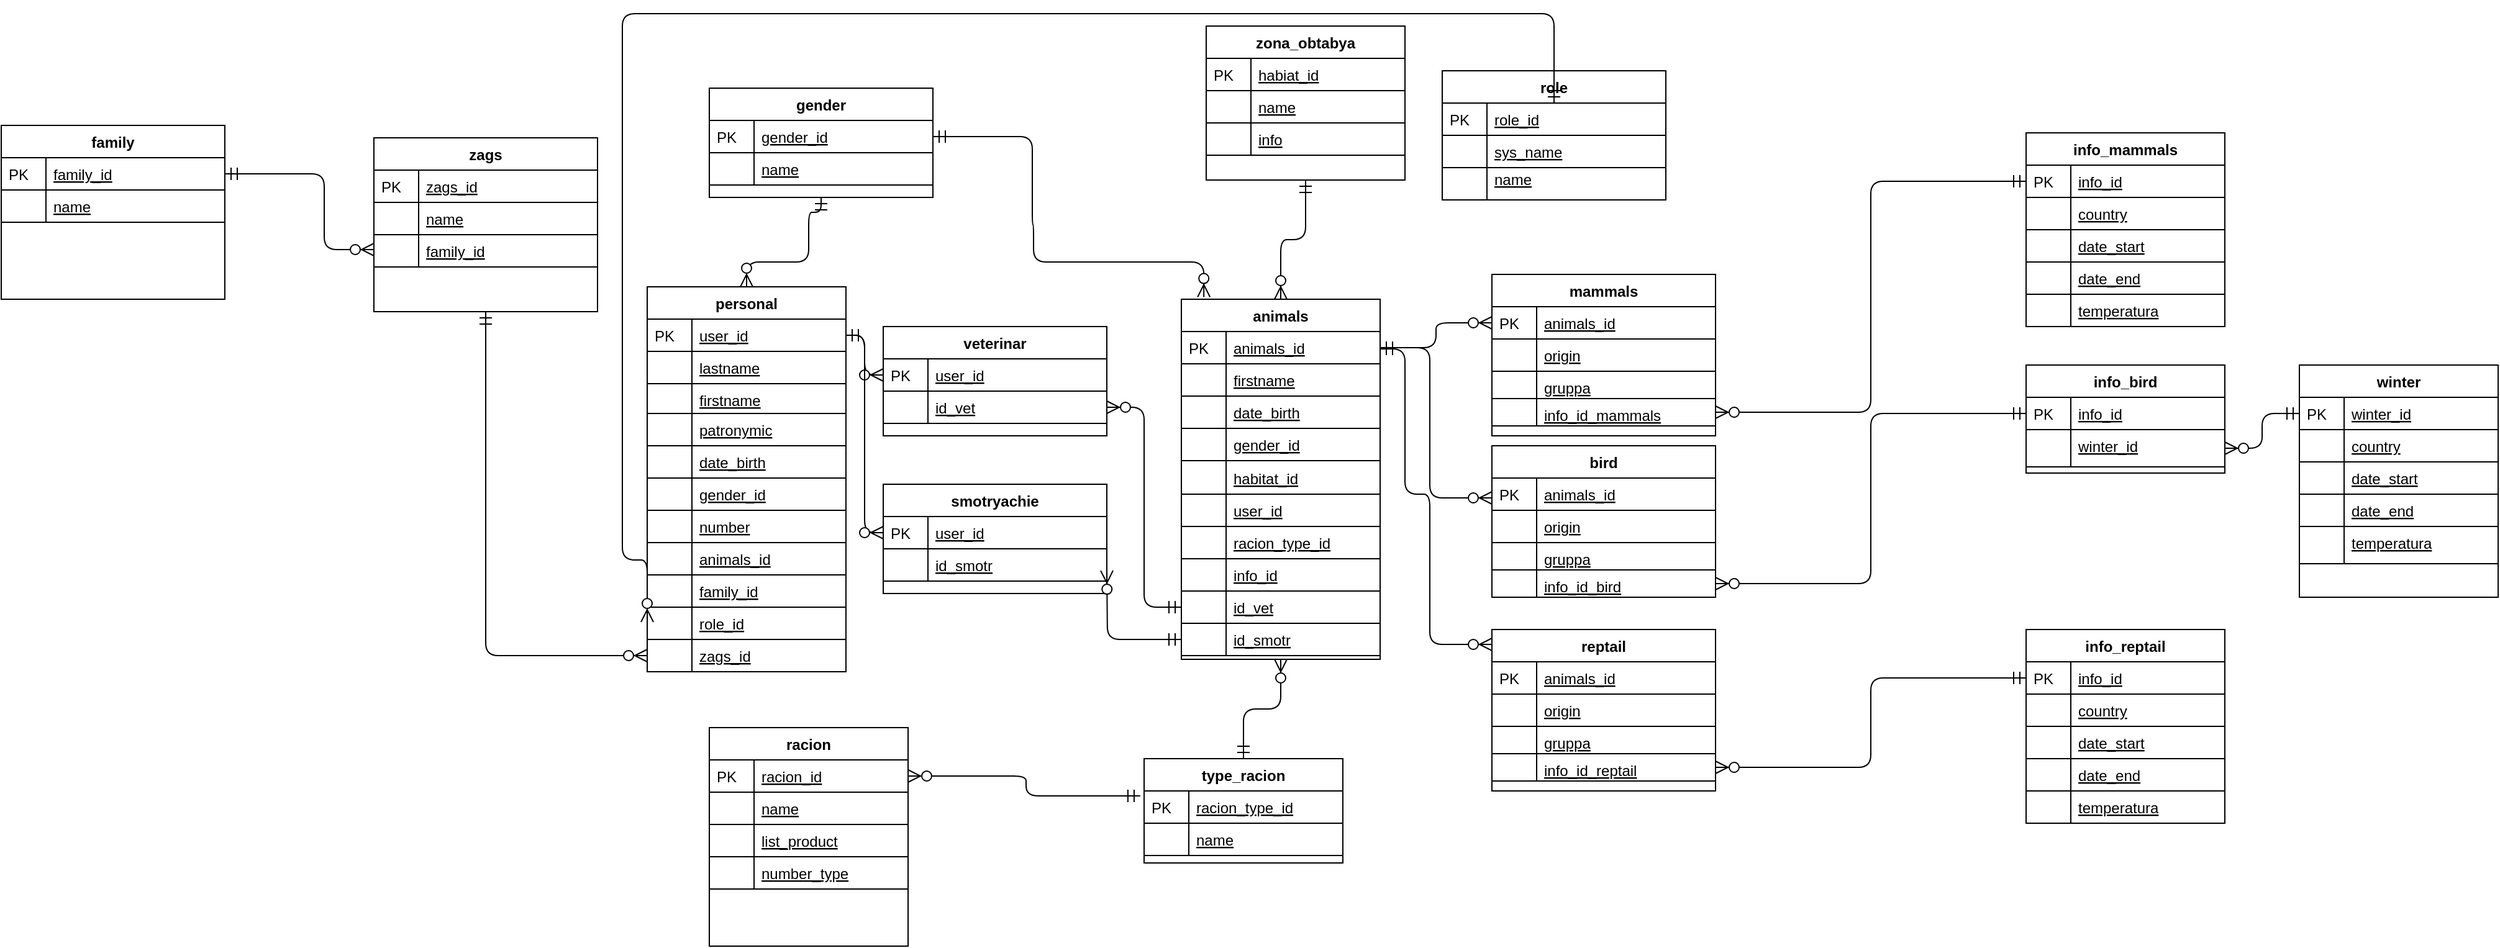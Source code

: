 <mxfile version="13.1.14" type="device"><diagram id="C5RBs43oDa-KdzZeNtuy" name="Page-1"><mxGraphModel dx="3197" dy="3580" grid="1" gridSize="10" guides="1" tooltips="1" connect="1" arrows="1" fold="1" page="1" pageScale="1" pageWidth="827" pageHeight="1169" math="0" shadow="0"><root><mxCell id="WIyWlLk6GJQsqaUBKTNV-0"/><mxCell id="WIyWlLk6GJQsqaUBKTNV-1" parent="WIyWlLk6GJQsqaUBKTNV-0"/><mxCell id="k5dxkD3TP-Upw1OrY1MJ-38" value="user_id" style="shape=partialRectangle;top=0;left=0;right=0;bottom=1;align=left;verticalAlign=top;fillColor=none;spacingLeft=40;spacingRight=4;overflow=hidden;rotatable=0;points=[[0,0.5],[1,0.5]];portConstraint=eastwest;dropTarget=0;rounded=0;shadow=0;strokeWidth=1;fontStyle=4" parent="WIyWlLk6GJQsqaUBKTNV-1" vertex="1"><mxGeometry x="510" y="-773" width="160" height="26" as="geometry"/></mxCell><mxCell id="k5dxkD3TP-Upw1OrY1MJ-39" value="" style="shape=partialRectangle;top=0;left=0;bottom=0;fillColor=none;align=left;verticalAlign=top;spacingLeft=4;spacingRight=4;overflow=hidden;rotatable=0;points=[];portConstraint=eastwest;part=1;" parent="k5dxkD3TP-Upw1OrY1MJ-38" vertex="1" connectable="0"><mxGeometry width="36" height="26" as="geometry"/></mxCell><mxCell id="k5dxkD3TP-Upw1OrY1MJ-42" value="habitat_id" style="shape=partialRectangle;top=0;left=0;right=0;bottom=1;align=left;verticalAlign=top;fillColor=none;spacingLeft=40;spacingRight=4;overflow=hidden;rotatable=0;points=[[0,0.5],[1,0.5]];portConstraint=eastwest;dropTarget=0;rounded=0;shadow=0;strokeWidth=1;fontStyle=4" parent="WIyWlLk6GJQsqaUBKTNV-1" vertex="1"><mxGeometry x="510" y="-799" width="160" height="26" as="geometry"/></mxCell><mxCell id="k5dxkD3TP-Upw1OrY1MJ-43" value="" style="shape=partialRectangle;top=0;left=0;bottom=0;fillColor=none;align=left;verticalAlign=top;spacingLeft=4;spacingRight=4;overflow=hidden;rotatable=0;points=[];portConstraint=eastwest;part=1;" parent="k5dxkD3TP-Upw1OrY1MJ-42" vertex="1" connectable="0"><mxGeometry width="36" height="26" as="geometry"/></mxCell><mxCell id="k5dxkD3TP-Upw1OrY1MJ-46" value="racion_type_id" style="shape=partialRectangle;top=0;left=0;right=0;bottom=1;align=left;verticalAlign=top;fillColor=none;spacingLeft=40;spacingRight=4;overflow=hidden;rotatable=0;points=[[0,0.5],[1,0.5]];portConstraint=eastwest;dropTarget=0;rounded=0;shadow=0;strokeWidth=1;fontStyle=4" parent="WIyWlLk6GJQsqaUBKTNV-1" vertex="1"><mxGeometry x="510" y="-747" width="160" height="26" as="geometry"/></mxCell><mxCell id="k5dxkD3TP-Upw1OrY1MJ-47" value="" style="shape=partialRectangle;top=0;left=0;bottom=0;fillColor=none;align=left;verticalAlign=top;spacingLeft=4;spacingRight=4;overflow=hidden;rotatable=0;points=[];portConstraint=eastwest;part=1;" parent="k5dxkD3TP-Upw1OrY1MJ-46" vertex="1" connectable="0"><mxGeometry width="36" height="26" as="geometry"/></mxCell><mxCell id="k5dxkD3TP-Upw1OrY1MJ-48" value="animals_id" style="shape=partialRectangle;top=0;left=0;right=0;bottom=1;align=left;verticalAlign=top;fillColor=none;spacingLeft=40;spacingRight=4;overflow=hidden;rotatable=0;points=[[0,0.5],[1,0.5]];portConstraint=eastwest;dropTarget=0;rounded=0;shadow=0;strokeWidth=1;fontStyle=4" parent="WIyWlLk6GJQsqaUBKTNV-1" vertex="1"><mxGeometry x="80" y="-734" width="160" height="26" as="geometry"/></mxCell><mxCell id="k5dxkD3TP-Upw1OrY1MJ-49" value="" style="shape=partialRectangle;top=0;left=0;bottom=0;fillColor=none;align=left;verticalAlign=top;spacingLeft=4;spacingRight=4;overflow=hidden;rotatable=0;points=[];portConstraint=eastwest;part=1;" parent="k5dxkD3TP-Upw1OrY1MJ-48" vertex="1" connectable="0"><mxGeometry width="36" height="26" as="geometry"/></mxCell><mxCell id="k5dxkD3TP-Upw1OrY1MJ-14" value="gender_id" style="shape=partialRectangle;top=0;left=0;right=0;bottom=1;align=left;verticalAlign=top;fillColor=none;spacingLeft=40;spacingRight=4;overflow=hidden;rotatable=0;points=[[0,0.5],[1,0.5]];portConstraint=eastwest;dropTarget=0;rounded=0;shadow=0;strokeWidth=1;fontStyle=4" parent="WIyWlLk6GJQsqaUBKTNV-1" vertex="1"><mxGeometry x="80" y="-786" width="160" height="26" as="geometry"/></mxCell><mxCell id="k5dxkD3TP-Upw1OrY1MJ-15" value="" style="shape=partialRectangle;top=0;left=0;bottom=0;fillColor=none;align=left;verticalAlign=top;spacingLeft=4;spacingRight=4;overflow=hidden;rotatable=0;points=[];portConstraint=eastwest;part=1;" parent="k5dxkD3TP-Upw1OrY1MJ-14" vertex="1" connectable="0"><mxGeometry width="36" height="26" as="geometry"/></mxCell><mxCell id="k5dxkD3TP-Upw1OrY1MJ-12" value="number" style="shape=partialRectangle;top=0;left=0;right=0;bottom=1;align=left;verticalAlign=top;fillColor=none;spacingLeft=40;spacingRight=4;overflow=hidden;rotatable=0;points=[[0,0.5],[1,0.5]];portConstraint=eastwest;dropTarget=0;rounded=0;shadow=0;strokeWidth=1;fontStyle=4" parent="WIyWlLk6GJQsqaUBKTNV-1" vertex="1"><mxGeometry x="80" y="-760" width="160" height="26" as="geometry"/></mxCell><mxCell id="k5dxkD3TP-Upw1OrY1MJ-13" value="" style="shape=partialRectangle;top=0;left=0;bottom=0;fillColor=none;align=left;verticalAlign=top;spacingLeft=4;spacingRight=4;overflow=hidden;rotatable=0;points=[];portConstraint=eastwest;part=1;" parent="k5dxkD3TP-Upw1OrY1MJ-12" vertex="1" connectable="0"><mxGeometry width="36" height="26" as="geometry"/></mxCell><mxCell id="k5dxkD3TP-Upw1OrY1MJ-18" value="family_id" style="shape=partialRectangle;top=0;left=0;right=0;bottom=1;align=left;verticalAlign=top;fillColor=none;spacingLeft=40;spacingRight=4;overflow=hidden;rotatable=0;points=[[0,0.5],[1,0.5]];portConstraint=eastwest;dropTarget=0;rounded=0;shadow=0;strokeWidth=1;fontStyle=4" parent="WIyWlLk6GJQsqaUBKTNV-1" vertex="1"><mxGeometry x="80" y="-708" width="160" height="26" as="geometry"/></mxCell><mxCell id="k5dxkD3TP-Upw1OrY1MJ-19" value="" style="shape=partialRectangle;top=0;left=0;bottom=0;fillColor=none;align=left;verticalAlign=top;spacingLeft=4;spacingRight=4;overflow=hidden;rotatable=0;points=[];portConstraint=eastwest;part=1;" parent="k5dxkD3TP-Upw1OrY1MJ-18" vertex="1" connectable="0"><mxGeometry width="36" height="26" as="geometry"/></mxCell><mxCell id="k5dxkD3TP-Upw1OrY1MJ-22" value="role_id" style="shape=partialRectangle;top=0;left=0;right=0;bottom=1;align=left;verticalAlign=top;fillColor=none;spacingLeft=40;spacingRight=4;overflow=hidden;rotatable=0;points=[[0,0.5],[1,0.5]];portConstraint=eastwest;dropTarget=0;rounded=0;shadow=0;strokeWidth=1;fontStyle=4" parent="WIyWlLk6GJQsqaUBKTNV-1" vertex="1"><mxGeometry x="80" y="-682" width="160" height="26" as="geometry"/></mxCell><mxCell id="k5dxkD3TP-Upw1OrY1MJ-23" value="" style="shape=partialRectangle;top=0;left=0;bottom=0;fillColor=none;align=left;verticalAlign=top;spacingLeft=4;spacingRight=4;overflow=hidden;rotatable=0;points=[];portConstraint=eastwest;part=1;" parent="k5dxkD3TP-Upw1OrY1MJ-22" vertex="1" connectable="0"><mxGeometry width="36" height="26" as="geometry"/></mxCell><mxCell id="k5dxkD3TP-Upw1OrY1MJ-8" value="date_birth" style="shape=partialRectangle;top=0;left=0;right=0;bottom=1;align=left;verticalAlign=top;fillColor=none;spacingLeft=40;spacingRight=4;overflow=hidden;rotatable=0;points=[[0,0.5],[1,0.5]];portConstraint=eastwest;dropTarget=0;rounded=0;shadow=0;strokeWidth=1;fontStyle=4" parent="WIyWlLk6GJQsqaUBKTNV-1" vertex="1"><mxGeometry x="80" y="-812" width="160" height="26" as="geometry"/></mxCell><mxCell id="k5dxkD3TP-Upw1OrY1MJ-9" value="" style="shape=partialRectangle;top=0;left=0;bottom=0;fillColor=none;align=left;verticalAlign=top;spacingLeft=4;spacingRight=4;overflow=hidden;rotatable=0;points=[];portConstraint=eastwest;part=1;" parent="k5dxkD3TP-Upw1OrY1MJ-8" vertex="1" connectable="0"><mxGeometry width="36" height="26" as="geometry"/></mxCell><mxCell id="k5dxkD3TP-Upw1OrY1MJ-2" value="zags_id" style="shape=partialRectangle;top=0;left=0;right=0;bottom=1;align=left;verticalAlign=top;fillColor=none;spacingLeft=40;spacingRight=4;overflow=hidden;rotatable=0;points=[[0,0.5],[1,0.5]];portConstraint=eastwest;dropTarget=0;rounded=0;shadow=0;strokeWidth=1;fontStyle=4" parent="WIyWlLk6GJQsqaUBKTNV-1" vertex="1"><mxGeometry x="80" y="-656" width="160" height="26" as="geometry"/></mxCell><mxCell id="k5dxkD3TP-Upw1OrY1MJ-3" value="" style="shape=partialRectangle;top=0;left=0;bottom=0;fillColor=none;align=left;verticalAlign=top;spacingLeft=4;spacingRight=4;overflow=hidden;rotatable=0;points=[];portConstraint=eastwest;part=1;" parent="k5dxkD3TP-Upw1OrY1MJ-2" vertex="1" connectable="0"><mxGeometry width="36" height="26" as="geometry"/></mxCell><mxCell id="k5dxkD3TP-Upw1OrY1MJ-50" value="info_id" style="shape=partialRectangle;top=0;left=0;right=0;bottom=1;align=left;verticalAlign=top;fillColor=none;spacingLeft=40;spacingRight=4;overflow=hidden;rotatable=0;points=[[0,0.5],[1,0.5]];portConstraint=eastwest;dropTarget=0;rounded=0;shadow=0;strokeWidth=1;fontStyle=4" parent="WIyWlLk6GJQsqaUBKTNV-1" vertex="1"><mxGeometry x="510" y="-721" width="160" height="26" as="geometry"/></mxCell><mxCell id="k5dxkD3TP-Upw1OrY1MJ-51" value="" style="shape=partialRectangle;top=0;left=0;bottom=0;fillColor=none;align=left;verticalAlign=top;spacingLeft=4;spacingRight=4;overflow=hidden;rotatable=0;points=[];portConstraint=eastwest;part=1;" parent="k5dxkD3TP-Upw1OrY1MJ-50" vertex="1" connectable="0"><mxGeometry width="36" height="26" as="geometry"/></mxCell><mxCell id="k5dxkD3TP-Upw1OrY1MJ-52" value="gender" style="swimlane;fontStyle=1;childLayout=stackLayout;horizontal=1;startSize=26;horizontalStack=0;resizeParent=1;resizeLast=0;collapsible=1;marginBottom=0;rounded=0;shadow=0;strokeWidth=1;" parent="WIyWlLk6GJQsqaUBKTNV-1" vertex="1"><mxGeometry x="130" y="-1100" width="180" height="88" as="geometry"><mxRectangle x="260" y="80" width="160" height="26" as="alternateBounds"/></mxGeometry></mxCell><mxCell id="k5dxkD3TP-Upw1OrY1MJ-62" value="gender_id" style="shape=partialRectangle;top=0;left=0;right=0;bottom=1;align=left;verticalAlign=top;fillColor=none;spacingLeft=40;spacingRight=4;overflow=hidden;rotatable=0;points=[[0,0.5],[1,0.5]];portConstraint=eastwest;dropTarget=0;rounded=0;shadow=0;strokeWidth=1;fontStyle=4" parent="k5dxkD3TP-Upw1OrY1MJ-52" vertex="1"><mxGeometry y="26" width="180" height="26" as="geometry"/></mxCell><mxCell id="k5dxkD3TP-Upw1OrY1MJ-63" value="PK" style="shape=partialRectangle;top=0;left=0;bottom=0;fillColor=none;align=left;verticalAlign=top;spacingLeft=4;spacingRight=4;overflow=hidden;rotatable=0;points=[];portConstraint=eastwest;part=1;" parent="k5dxkD3TP-Upw1OrY1MJ-62" vertex="1" connectable="0"><mxGeometry width="36" height="26" as="geometry"/></mxCell><mxCell id="k5dxkD3TP-Upw1OrY1MJ-64" value="name" style="shape=partialRectangle;top=0;left=0;right=0;bottom=1;align=left;verticalAlign=top;fillColor=none;spacingLeft=40;spacingRight=4;overflow=hidden;rotatable=0;points=[[0,0.5],[1,0.5]];portConstraint=eastwest;dropTarget=0;rounded=0;shadow=0;strokeWidth=1;fontStyle=4" parent="k5dxkD3TP-Upw1OrY1MJ-52" vertex="1"><mxGeometry y="52" width="180" height="26" as="geometry"/></mxCell><mxCell id="k5dxkD3TP-Upw1OrY1MJ-65" value="" style="shape=partialRectangle;top=0;left=0;bottom=0;fillColor=none;align=left;verticalAlign=top;spacingLeft=4;spacingRight=4;overflow=hidden;rotatable=0;points=[];portConstraint=eastwest;part=1;" parent="k5dxkD3TP-Upw1OrY1MJ-64" vertex="1" connectable="0"><mxGeometry width="36" height="26" as="geometry"/></mxCell><mxCell id="k5dxkD3TP-Upw1OrY1MJ-67" value="" style="edgeStyle=orthogonalEdgeStyle;endArrow=ERzeroToMany;startArrow=ERmandOne;shadow=0;strokeWidth=1;endSize=8;startSize=8;exitX=0.5;exitY=1;exitDx=0;exitDy=0;entryX=0.5;entryY=0;entryDx=0;entryDy=0;" parent="WIyWlLk6GJQsqaUBKTNV-1" source="k5dxkD3TP-Upw1OrY1MJ-52" target="zkfFHV4jXpPFQw0GAbJ--51" edge="1"><mxGeometry width="100" height="100" relative="1" as="geometry"><mxPoint x="220" y="-970" as="sourcePoint"/><mxPoint x="160" y="-950" as="targetPoint"/><Array as="points"><mxPoint x="220" y="-1000"/><mxPoint x="210" y="-1000"/><mxPoint x="210" y="-960"/><mxPoint x="160" y="-960"/></Array></mxGeometry></mxCell><mxCell id="k5dxkD3TP-Upw1OrY1MJ-68" value="" style="edgeStyle=orthogonalEdgeStyle;endArrow=ERzeroToMany;startArrow=ERmandOne;shadow=0;strokeWidth=1;endSize=8;startSize=8;exitX=1;exitY=0.5;exitDx=0;exitDy=0;entryX=0.113;entryY=-0.006;entryDx=0;entryDy=0;entryPerimeter=0;" parent="WIyWlLk6GJQsqaUBKTNV-1" source="k5dxkD3TP-Upw1OrY1MJ-62" target="zkfFHV4jXpPFQw0GAbJ--56" edge="1"><mxGeometry width="100" height="100" relative="1" as="geometry"><mxPoint x="390" y="-1002" as="sourcePoint"/><mxPoint x="391" y="-950" as="targetPoint"/><Array as="points"><mxPoint x="390" y="-1061"/><mxPoint x="390" y="-990"/><mxPoint x="391" y="-990"/><mxPoint x="391" y="-960"/><mxPoint x="528" y="-960"/></Array></mxGeometry></mxCell><mxCell id="k5dxkD3TP-Upw1OrY1MJ-79" value="" style="edgeStyle=orthogonalEdgeStyle;endArrow=ERzeroToMany;startArrow=ERmandOne;shadow=0;strokeWidth=1;endSize=8;startSize=8;exitX=0.5;exitY=1;exitDx=0;exitDy=0;" parent="WIyWlLk6GJQsqaUBKTNV-1" source="k5dxkD3TP-Upw1OrY1MJ-69" target="zkfFHV4jXpPFQw0GAbJ--56" edge="1"><mxGeometry width="100" height="100" relative="1" as="geometry"><mxPoint x="410" y="-881" as="sourcePoint"/><mxPoint x="490" y="-881" as="targetPoint"/></mxGeometry></mxCell><mxCell id="k5dxkD3TP-Upw1OrY1MJ-88" value="" style="edgeStyle=orthogonalEdgeStyle;endArrow=ERzeroToMany;startArrow=ERmandOne;shadow=0;strokeWidth=1;endSize=8;startSize=8;exitX=0.5;exitY=0;exitDx=0;exitDy=0;entryX=0.5;entryY=1;entryDx=0;entryDy=0;" parent="WIyWlLk6GJQsqaUBKTNV-1" source="k5dxkD3TP-Upw1OrY1MJ-80" target="zkfFHV4jXpPFQw0GAbJ--56" edge="1"><mxGeometry width="100" height="100" relative="1" as="geometry"><mxPoint x="410" y="-881" as="sourcePoint"/><mxPoint x="560" y="-610" as="targetPoint"/></mxGeometry></mxCell><mxCell id="k5dxkD3TP-Upw1OrY1MJ-89" value="racion" style="swimlane;fontStyle=1;childLayout=stackLayout;horizontal=1;startSize=26;horizontalStack=0;resizeParent=1;resizeLast=0;collapsible=1;marginBottom=0;rounded=0;shadow=0;strokeWidth=1;" parent="WIyWlLk6GJQsqaUBKTNV-1" vertex="1"><mxGeometry x="130" y="-585" width="160" height="176" as="geometry"><mxRectangle x="260" y="80" width="160" height="26" as="alternateBounds"/></mxGeometry></mxCell><mxCell id="k5dxkD3TP-Upw1OrY1MJ-90" value="racion_id" style="shape=partialRectangle;top=0;left=0;right=0;bottom=1;align=left;verticalAlign=top;fillColor=none;spacingLeft=40;spacingRight=4;overflow=hidden;rotatable=0;points=[[0,0.5],[1,0.5]];portConstraint=eastwest;dropTarget=0;rounded=0;shadow=0;strokeWidth=1;fontStyle=4" parent="k5dxkD3TP-Upw1OrY1MJ-89" vertex="1"><mxGeometry y="26" width="160" height="26" as="geometry"/></mxCell><mxCell id="k5dxkD3TP-Upw1OrY1MJ-91" value="PK" style="shape=partialRectangle;top=0;left=0;bottom=0;fillColor=none;align=left;verticalAlign=top;spacingLeft=4;spacingRight=4;overflow=hidden;rotatable=0;points=[];portConstraint=eastwest;part=1;" parent="k5dxkD3TP-Upw1OrY1MJ-90" vertex="1" connectable="0"><mxGeometry width="36" height="26" as="geometry"/></mxCell><mxCell id="k5dxkD3TP-Upw1OrY1MJ-92" value="name" style="shape=partialRectangle;top=0;left=0;right=0;bottom=1;align=left;verticalAlign=top;fillColor=none;spacingLeft=40;spacingRight=4;overflow=hidden;rotatable=0;points=[[0,0.5],[1,0.5]];portConstraint=eastwest;dropTarget=0;rounded=0;shadow=0;strokeWidth=1;fontStyle=4" parent="k5dxkD3TP-Upw1OrY1MJ-89" vertex="1"><mxGeometry y="52" width="160" height="26" as="geometry"/></mxCell><mxCell id="k5dxkD3TP-Upw1OrY1MJ-93" value="" style="shape=partialRectangle;top=0;left=0;bottom=0;fillColor=none;align=left;verticalAlign=top;spacingLeft=4;spacingRight=4;overflow=hidden;rotatable=0;points=[];portConstraint=eastwest;part=1;" parent="k5dxkD3TP-Upw1OrY1MJ-92" vertex="1" connectable="0"><mxGeometry width="36" height="26" as="geometry"/></mxCell><mxCell id="k5dxkD3TP-Upw1OrY1MJ-94" value="list_product" style="shape=partialRectangle;top=0;left=0;right=0;bottom=1;align=left;verticalAlign=top;fillColor=none;spacingLeft=40;spacingRight=4;overflow=hidden;rotatable=0;points=[[0,0.5],[1,0.5]];portConstraint=eastwest;dropTarget=0;rounded=0;shadow=0;strokeWidth=1;fontStyle=4" parent="k5dxkD3TP-Upw1OrY1MJ-89" vertex="1"><mxGeometry y="78" width="160" height="26" as="geometry"/></mxCell><mxCell id="k5dxkD3TP-Upw1OrY1MJ-95" value="" style="shape=partialRectangle;top=0;left=0;bottom=0;fillColor=none;align=left;verticalAlign=top;spacingLeft=4;spacingRight=4;overflow=hidden;rotatable=0;points=[];portConstraint=eastwest;part=1;" parent="k5dxkD3TP-Upw1OrY1MJ-94" vertex="1" connectable="0"><mxGeometry width="36" height="26" as="geometry"/></mxCell><mxCell id="k5dxkD3TP-Upw1OrY1MJ-97" value="number_type" style="shape=partialRectangle;top=0;left=0;right=0;bottom=1;align=left;verticalAlign=top;fillColor=none;spacingLeft=40;spacingRight=4;overflow=hidden;rotatable=0;points=[[0,0.5],[1,0.5]];portConstraint=eastwest;dropTarget=0;rounded=0;shadow=0;strokeWidth=1;fontStyle=4" parent="k5dxkD3TP-Upw1OrY1MJ-89" vertex="1"><mxGeometry y="104" width="160" height="26" as="geometry"/></mxCell><mxCell id="k5dxkD3TP-Upw1OrY1MJ-98" value="" style="shape=partialRectangle;top=0;left=0;bottom=0;fillColor=none;align=left;verticalAlign=top;spacingLeft=4;spacingRight=4;overflow=hidden;rotatable=0;points=[];portConstraint=eastwest;part=1;" parent="k5dxkD3TP-Upw1OrY1MJ-97" vertex="1" connectable="0"><mxGeometry width="36" height="26" as="geometry"/></mxCell><mxCell id="k5dxkD3TP-Upw1OrY1MJ-96" value="" style="shape=partialRectangle;top=0;left=0;right=0;bottom=0;align=left;verticalAlign=top;fillColor=none;spacingLeft=40;spacingRight=4;overflow=hidden;rotatable=0;points=[[0,0.5],[1,0.5]];portConstraint=eastwest;dropTarget=0;rounded=0;shadow=0;strokeWidth=1;" parent="k5dxkD3TP-Upw1OrY1MJ-89" vertex="1"><mxGeometry y="130" width="160" height="46" as="geometry"/></mxCell><mxCell id="k5dxkD3TP-Upw1OrY1MJ-99" value="" style="edgeStyle=orthogonalEdgeStyle;endArrow=ERzeroToMany;startArrow=ERmandOne;shadow=0;strokeWidth=1;endSize=8;startSize=8;exitX=-0.019;exitY=0.154;exitDx=0;exitDy=0;entryX=1;entryY=0.5;entryDx=0;entryDy=0;exitPerimeter=0;" parent="WIyWlLk6GJQsqaUBKTNV-1" source="k5dxkD3TP-Upw1OrY1MJ-81" target="k5dxkD3TP-Upw1OrY1MJ-90" edge="1"><mxGeometry width="100" height="100" relative="1" as="geometry"><mxPoint x="460" y="-560" as="sourcePoint"/><mxPoint x="460" y="-670" as="targetPoint"/></mxGeometry></mxCell><mxCell id="k5dxkD3TP-Upw1OrY1MJ-123" value="zags" style="swimlane;fontStyle=1;childLayout=stackLayout;horizontal=1;startSize=26;horizontalStack=0;resizeParent=1;resizeLast=0;collapsible=1;marginBottom=0;rounded=0;shadow=0;strokeWidth=1;" parent="WIyWlLk6GJQsqaUBKTNV-1" vertex="1"><mxGeometry x="-140" y="-1060" width="180" height="140" as="geometry"><mxRectangle x="260" y="80" width="160" height="26" as="alternateBounds"/></mxGeometry></mxCell><mxCell id="k5dxkD3TP-Upw1OrY1MJ-124" value="zags_id" style="shape=partialRectangle;top=0;left=0;right=0;bottom=1;align=left;verticalAlign=top;fillColor=none;spacingLeft=40;spacingRight=4;overflow=hidden;rotatable=0;points=[[0,0.5],[1,0.5]];portConstraint=eastwest;dropTarget=0;rounded=0;shadow=0;strokeWidth=1;fontStyle=4" parent="k5dxkD3TP-Upw1OrY1MJ-123" vertex="1"><mxGeometry y="26" width="180" height="26" as="geometry"/></mxCell><mxCell id="k5dxkD3TP-Upw1OrY1MJ-125" value="PK" style="shape=partialRectangle;top=0;left=0;bottom=0;fillColor=none;align=left;verticalAlign=top;spacingLeft=4;spacingRight=4;overflow=hidden;rotatable=0;points=[];portConstraint=eastwest;part=1;" parent="k5dxkD3TP-Upw1OrY1MJ-124" vertex="1" connectable="0"><mxGeometry width="36" height="26" as="geometry"/></mxCell><mxCell id="k5dxkD3TP-Upw1OrY1MJ-126" value="name" style="shape=partialRectangle;top=0;left=0;right=0;bottom=1;align=left;verticalAlign=top;fillColor=none;spacingLeft=40;spacingRight=4;overflow=hidden;rotatable=0;points=[[0,0.5],[1,0.5]];portConstraint=eastwest;dropTarget=0;rounded=0;shadow=0;strokeWidth=1;fontStyle=4" parent="k5dxkD3TP-Upw1OrY1MJ-123" vertex="1"><mxGeometry y="52" width="180" height="26" as="geometry"/></mxCell><mxCell id="k5dxkD3TP-Upw1OrY1MJ-127" value="" style="shape=partialRectangle;top=0;left=0;bottom=0;fillColor=none;align=left;verticalAlign=top;spacingLeft=4;spacingRight=4;overflow=hidden;rotatable=0;points=[];portConstraint=eastwest;part=1;" parent="k5dxkD3TP-Upw1OrY1MJ-126" vertex="1" connectable="0"><mxGeometry width="36" height="26" as="geometry"/></mxCell><mxCell id="k5dxkD3TP-Upw1OrY1MJ-128" value="family_id" style="shape=partialRectangle;top=0;left=0;right=0;bottom=1;align=left;verticalAlign=top;fillColor=none;spacingLeft=40;spacingRight=4;overflow=hidden;rotatable=0;points=[[0,0.5],[1,0.5]];portConstraint=eastwest;dropTarget=0;rounded=0;shadow=0;strokeWidth=1;fontStyle=4" parent="k5dxkD3TP-Upw1OrY1MJ-123" vertex="1"><mxGeometry y="78" width="180" height="26" as="geometry"/></mxCell><mxCell id="k5dxkD3TP-Upw1OrY1MJ-129" value="" style="shape=partialRectangle;top=0;left=0;bottom=0;fillColor=none;align=left;verticalAlign=top;spacingLeft=4;spacingRight=4;overflow=hidden;rotatable=0;points=[];portConstraint=eastwest;part=1;" parent="k5dxkD3TP-Upw1OrY1MJ-128" vertex="1" connectable="0"><mxGeometry width="36" height="26" as="geometry"/></mxCell><mxCell id="k5dxkD3TP-Upw1OrY1MJ-130" value="" style="edgeStyle=orthogonalEdgeStyle;endArrow=ERzeroToMany;startArrow=ERmandOne;shadow=0;strokeWidth=1;endSize=8;startSize=8;exitX=0.5;exitY=1;exitDx=0;exitDy=0;" parent="WIyWlLk6GJQsqaUBKTNV-1" source="k5dxkD3TP-Upw1OrY1MJ-123" edge="1"><mxGeometry width="100" height="100" relative="1" as="geometry"><mxPoint x="50" y="-643.42" as="sourcePoint"/><mxPoint x="80" y="-643" as="targetPoint"/><Array as="points"><mxPoint x="-50" y="-643"/></Array></mxGeometry></mxCell><mxCell id="k5dxkD3TP-Upw1OrY1MJ-131" value="family" style="swimlane;fontStyle=1;childLayout=stackLayout;horizontal=1;startSize=26;horizontalStack=0;resizeParent=1;resizeLast=0;collapsible=1;marginBottom=0;rounded=0;shadow=0;strokeWidth=1;" parent="WIyWlLk6GJQsqaUBKTNV-1" vertex="1"><mxGeometry x="-440" y="-1070" width="180" height="140" as="geometry"><mxRectangle x="260" y="80" width="160" height="26" as="alternateBounds"/></mxGeometry></mxCell><mxCell id="k5dxkD3TP-Upw1OrY1MJ-132" value="family_id" style="shape=partialRectangle;top=0;left=0;right=0;bottom=1;align=left;verticalAlign=top;fillColor=none;spacingLeft=40;spacingRight=4;overflow=hidden;rotatable=0;points=[[0,0.5],[1,0.5]];portConstraint=eastwest;dropTarget=0;rounded=0;shadow=0;strokeWidth=1;fontStyle=4" parent="k5dxkD3TP-Upw1OrY1MJ-131" vertex="1"><mxGeometry y="26" width="180" height="26" as="geometry"/></mxCell><mxCell id="k5dxkD3TP-Upw1OrY1MJ-133" value="PK" style="shape=partialRectangle;top=0;left=0;bottom=0;fillColor=none;align=left;verticalAlign=top;spacingLeft=4;spacingRight=4;overflow=hidden;rotatable=0;points=[];portConstraint=eastwest;part=1;" parent="k5dxkD3TP-Upw1OrY1MJ-132" vertex="1" connectable="0"><mxGeometry width="36" height="26" as="geometry"/></mxCell><mxCell id="k5dxkD3TP-Upw1OrY1MJ-134" value="name" style="shape=partialRectangle;top=0;left=0;right=0;bottom=1;align=left;verticalAlign=top;fillColor=none;spacingLeft=40;spacingRight=4;overflow=hidden;rotatable=0;points=[[0,0.5],[1,0.5]];portConstraint=eastwest;dropTarget=0;rounded=0;shadow=0;strokeWidth=1;fontStyle=4" parent="k5dxkD3TP-Upw1OrY1MJ-131" vertex="1"><mxGeometry y="52" width="180" height="26" as="geometry"/></mxCell><mxCell id="k5dxkD3TP-Upw1OrY1MJ-135" value="" style="shape=partialRectangle;top=0;left=0;bottom=0;fillColor=none;align=left;verticalAlign=top;spacingLeft=4;spacingRight=4;overflow=hidden;rotatable=0;points=[];portConstraint=eastwest;part=1;" parent="k5dxkD3TP-Upw1OrY1MJ-134" vertex="1" connectable="0"><mxGeometry width="36" height="26" as="geometry"/></mxCell><mxCell id="k5dxkD3TP-Upw1OrY1MJ-138" value="" style="edgeStyle=orthogonalEdgeStyle;endArrow=ERzeroToMany;startArrow=ERmandOne;shadow=0;strokeWidth=1;endSize=8;startSize=8;exitX=1;exitY=0.5;exitDx=0;exitDy=0;" parent="WIyWlLk6GJQsqaUBKTNV-1" source="k5dxkD3TP-Upw1OrY1MJ-132" edge="1"><mxGeometry width="100" height="100" relative="1" as="geometry"><mxPoint x="-220" y="-970" as="sourcePoint"/><mxPoint x="-140" y="-970" as="targetPoint"/><Array as="points"><mxPoint x="-180" y="-1031"/><mxPoint x="-180" y="-970"/></Array></mxGeometry></mxCell><mxCell id="k5dxkD3TP-Upw1OrY1MJ-144" value="name" style="shape=partialRectangle;top=0;left=0;right=0;bottom=1;align=left;verticalAlign=top;fillColor=none;spacingLeft=40;spacingRight=4;overflow=hidden;rotatable=0;points=[[0,0.5],[1,0.5]];portConstraint=eastwest;dropTarget=0;rounded=0;shadow=0;strokeWidth=1;fontStyle=4" parent="WIyWlLk6GJQsqaUBKTNV-1" vertex="1"><mxGeometry x="720" y="-1040" width="180" height="30" as="geometry"/></mxCell><mxCell id="k5dxkD3TP-Upw1OrY1MJ-145" value="" style="shape=partialRectangle;top=0;left=0;bottom=0;fillColor=none;align=left;verticalAlign=top;spacingLeft=4;spacingRight=4;overflow=hidden;rotatable=0;points=[];portConstraint=eastwest;part=1;" parent="k5dxkD3TP-Upw1OrY1MJ-144" vertex="1" connectable="0"><mxGeometry width="36" height="30" as="geometry"/></mxCell><mxCell id="zkfFHV4jXpPFQw0GAbJ--51" value="personal" style="swimlane;fontStyle=1;childLayout=stackLayout;horizontal=1;startSize=26;horizontalStack=0;resizeParent=1;resizeLast=0;collapsible=1;marginBottom=0;rounded=0;shadow=0;strokeWidth=1;" parent="WIyWlLk6GJQsqaUBKTNV-1" vertex="1"><mxGeometry x="80" y="-940" width="160" height="310" as="geometry"><mxRectangle x="20" y="80" width="160" height="26" as="alternateBounds"/></mxGeometry></mxCell><mxCell id="zkfFHV4jXpPFQw0GAbJ--52" value="user_id" style="shape=partialRectangle;top=0;left=0;right=0;bottom=1;align=left;verticalAlign=top;fillColor=none;spacingLeft=40;spacingRight=4;overflow=hidden;rotatable=0;points=[[0,0.5],[1,0.5]];portConstraint=eastwest;dropTarget=0;rounded=0;shadow=0;strokeWidth=1;fontStyle=4" parent="zkfFHV4jXpPFQw0GAbJ--51" vertex="1"><mxGeometry y="26" width="160" height="26" as="geometry"/></mxCell><mxCell id="zkfFHV4jXpPFQw0GAbJ--53" value="PK" style="shape=partialRectangle;top=0;left=0;bottom=0;fillColor=none;align=left;verticalAlign=top;spacingLeft=4;spacingRight=4;overflow=hidden;rotatable=0;points=[];portConstraint=eastwest;part=1;" parent="zkfFHV4jXpPFQw0GAbJ--52" vertex="1" connectable="0"><mxGeometry width="36" height="26" as="geometry"/></mxCell><mxCell id="k5dxkD3TP-Upw1OrY1MJ-24" value="lastname" style="shape=partialRectangle;top=0;left=0;right=0;bottom=1;align=left;verticalAlign=top;fillColor=none;spacingLeft=40;spacingRight=4;overflow=hidden;rotatable=0;points=[[0,0.5],[1,0.5]];portConstraint=eastwest;dropTarget=0;rounded=0;shadow=0;strokeWidth=1;fontStyle=4" parent="zkfFHV4jXpPFQw0GAbJ--51" vertex="1"><mxGeometry y="52" width="160" height="26" as="geometry"/></mxCell><mxCell id="k5dxkD3TP-Upw1OrY1MJ-25" value="" style="shape=partialRectangle;top=0;left=0;bottom=0;fillColor=none;align=left;verticalAlign=top;spacingLeft=4;spacingRight=4;overflow=hidden;rotatable=0;points=[];portConstraint=eastwest;part=1;" parent="k5dxkD3TP-Upw1OrY1MJ-24" vertex="1" connectable="0"><mxGeometry width="36" height="26" as="geometry"/></mxCell><mxCell id="k5dxkD3TP-Upw1OrY1MJ-4" value="firstname" style="shape=partialRectangle;top=0;left=0;right=0;bottom=1;align=left;verticalAlign=top;fillColor=none;spacingLeft=40;spacingRight=4;overflow=hidden;rotatable=0;points=[[0,0.5],[1,0.5]];portConstraint=eastwest;dropTarget=0;rounded=0;shadow=0;strokeWidth=1;fontStyle=4" parent="zkfFHV4jXpPFQw0GAbJ--51" vertex="1"><mxGeometry y="78" width="160" height="24" as="geometry"/></mxCell><mxCell id="k5dxkD3TP-Upw1OrY1MJ-5" value="" style="shape=partialRectangle;top=0;left=0;bottom=0;fillColor=none;align=left;verticalAlign=top;spacingLeft=4;spacingRight=4;overflow=hidden;rotatable=0;points=[];portConstraint=eastwest;part=1;" parent="k5dxkD3TP-Upw1OrY1MJ-4" vertex="1" connectable="0"><mxGeometry width="36" height="24" as="geometry"/></mxCell><mxCell id="k5dxkD3TP-Upw1OrY1MJ-6" value="patronymic" style="shape=partialRectangle;top=0;left=0;right=0;bottom=1;align=left;verticalAlign=top;fillColor=none;spacingLeft=40;spacingRight=4;overflow=hidden;rotatable=0;points=[[0,0.5],[1,0.5]];portConstraint=eastwest;dropTarget=0;rounded=0;shadow=0;strokeWidth=1;fontStyle=4" parent="zkfFHV4jXpPFQw0GAbJ--51" vertex="1"><mxGeometry y="102" width="160" height="26" as="geometry"/></mxCell><mxCell id="k5dxkD3TP-Upw1OrY1MJ-7" value="" style="shape=partialRectangle;top=0;left=0;bottom=0;fillColor=none;align=left;verticalAlign=top;spacingLeft=4;spacingRight=4;overflow=hidden;rotatable=0;points=[];portConstraint=eastwest;part=1;" parent="k5dxkD3TP-Upw1OrY1MJ-6" vertex="1" connectable="0"><mxGeometry width="36" height="26" as="geometry"/></mxCell><mxCell id="k5dxkD3TP-Upw1OrY1MJ-69" value="zona_obtabya" style="swimlane;fontStyle=1;childLayout=stackLayout;horizontal=1;startSize=26;horizontalStack=0;resizeParent=1;resizeLast=0;collapsible=1;marginBottom=0;rounded=0;shadow=0;strokeWidth=1;" parent="WIyWlLk6GJQsqaUBKTNV-1" vertex="1"><mxGeometry x="530" y="-1150" width="160" height="124" as="geometry"><mxRectangle x="260" y="80" width="160" height="26" as="alternateBounds"/></mxGeometry></mxCell><mxCell id="k5dxkD3TP-Upw1OrY1MJ-70" value="habiat_id" style="shape=partialRectangle;top=0;left=0;right=0;bottom=1;align=left;verticalAlign=top;fillColor=none;spacingLeft=40;spacingRight=4;overflow=hidden;rotatable=0;points=[[0,0.5],[1,0.5]];portConstraint=eastwest;dropTarget=0;rounded=0;shadow=0;strokeWidth=1;fontStyle=4" parent="k5dxkD3TP-Upw1OrY1MJ-69" vertex="1"><mxGeometry y="26" width="160" height="26" as="geometry"/></mxCell><mxCell id="k5dxkD3TP-Upw1OrY1MJ-71" value="PK" style="shape=partialRectangle;top=0;left=0;bottom=0;fillColor=none;align=left;verticalAlign=top;spacingLeft=4;spacingRight=4;overflow=hidden;rotatable=0;points=[];portConstraint=eastwest;part=1;" parent="k5dxkD3TP-Upw1OrY1MJ-70" vertex="1" connectable="0"><mxGeometry width="36" height="26" as="geometry"/></mxCell><mxCell id="k5dxkD3TP-Upw1OrY1MJ-72" value="name" style="shape=partialRectangle;top=0;left=0;right=0;bottom=1;align=left;verticalAlign=top;fillColor=none;spacingLeft=40;spacingRight=4;overflow=hidden;rotatable=0;points=[[0,0.5],[1,0.5]];portConstraint=eastwest;dropTarget=0;rounded=0;shadow=0;strokeWidth=1;fontStyle=4" parent="k5dxkD3TP-Upw1OrY1MJ-69" vertex="1"><mxGeometry y="52" width="160" height="26" as="geometry"/></mxCell><mxCell id="k5dxkD3TP-Upw1OrY1MJ-73" value="" style="shape=partialRectangle;top=0;left=0;bottom=0;fillColor=none;align=left;verticalAlign=top;spacingLeft=4;spacingRight=4;overflow=hidden;rotatable=0;points=[];portConstraint=eastwest;part=1;" parent="k5dxkD3TP-Upw1OrY1MJ-72" vertex="1" connectable="0"><mxGeometry width="36" height="26" as="geometry"/></mxCell><mxCell id="k5dxkD3TP-Upw1OrY1MJ-74" value="info" style="shape=partialRectangle;top=0;left=0;right=0;bottom=1;align=left;verticalAlign=top;fillColor=none;spacingLeft=40;spacingRight=4;overflow=hidden;rotatable=0;points=[[0,0.5],[1,0.5]];portConstraint=eastwest;dropTarget=0;rounded=0;shadow=0;strokeWidth=1;fontStyle=4" parent="k5dxkD3TP-Upw1OrY1MJ-69" vertex="1"><mxGeometry y="78" width="160" height="26" as="geometry"/></mxCell><mxCell id="k5dxkD3TP-Upw1OrY1MJ-75" value="" style="shape=partialRectangle;top=0;left=0;bottom=0;fillColor=none;align=left;verticalAlign=top;spacingLeft=4;spacingRight=4;overflow=hidden;rotatable=0;points=[];portConstraint=eastwest;part=1;" parent="k5dxkD3TP-Upw1OrY1MJ-74" vertex="1" connectable="0"><mxGeometry width="36" height="26" as="geometry"/></mxCell><mxCell id="k5dxkD3TP-Upw1OrY1MJ-78" value="" style="shape=partialRectangle;top=0;left=0;right=0;bottom=0;align=left;verticalAlign=top;fillColor=none;spacingLeft=40;spacingRight=4;overflow=hidden;rotatable=0;points=[[0,0.5],[1,0.5]];portConstraint=eastwest;dropTarget=0;rounded=0;shadow=0;strokeWidth=1;" parent="k5dxkD3TP-Upw1OrY1MJ-69" vertex="1"><mxGeometry y="104" width="160" height="20" as="geometry"/></mxCell><mxCell id="k5dxkD3TP-Upw1OrY1MJ-80" value="type_racion" style="swimlane;fontStyle=1;childLayout=stackLayout;horizontal=1;startSize=26;horizontalStack=0;resizeParent=1;resizeLast=0;collapsible=1;marginBottom=0;rounded=0;shadow=0;strokeWidth=1;" parent="WIyWlLk6GJQsqaUBKTNV-1" vertex="1"><mxGeometry x="480" y="-560" width="160" height="84" as="geometry"><mxRectangle x="260" y="80" width="160" height="26" as="alternateBounds"/></mxGeometry></mxCell><mxCell id="k5dxkD3TP-Upw1OrY1MJ-81" value="racion_type_id" style="shape=partialRectangle;top=0;left=0;right=0;bottom=1;align=left;verticalAlign=top;fillColor=none;spacingLeft=40;spacingRight=4;overflow=hidden;rotatable=0;points=[[0,0.5],[1,0.5]];portConstraint=eastwest;dropTarget=0;rounded=0;shadow=0;strokeWidth=1;fontStyle=4" parent="k5dxkD3TP-Upw1OrY1MJ-80" vertex="1"><mxGeometry y="26" width="160" height="26" as="geometry"/></mxCell><mxCell id="k5dxkD3TP-Upw1OrY1MJ-82" value="PK" style="shape=partialRectangle;top=0;left=0;bottom=0;fillColor=none;align=left;verticalAlign=top;spacingLeft=4;spacingRight=4;overflow=hidden;rotatable=0;points=[];portConstraint=eastwest;part=1;" parent="k5dxkD3TP-Upw1OrY1MJ-81" vertex="1" connectable="0"><mxGeometry width="36" height="26" as="geometry"/></mxCell><mxCell id="k5dxkD3TP-Upw1OrY1MJ-83" value="name" style="shape=partialRectangle;top=0;left=0;right=0;bottom=1;align=left;verticalAlign=top;fillColor=none;spacingLeft=40;spacingRight=4;overflow=hidden;rotatable=0;points=[[0,0.5],[1,0.5]];portConstraint=eastwest;dropTarget=0;rounded=0;shadow=0;strokeWidth=1;fontStyle=4" parent="k5dxkD3TP-Upw1OrY1MJ-80" vertex="1"><mxGeometry y="52" width="160" height="26" as="geometry"/></mxCell><mxCell id="k5dxkD3TP-Upw1OrY1MJ-84" value="" style="shape=partialRectangle;top=0;left=0;bottom=0;fillColor=none;align=left;verticalAlign=top;spacingLeft=4;spacingRight=4;overflow=hidden;rotatable=0;points=[];portConstraint=eastwest;part=1;" parent="k5dxkD3TP-Upw1OrY1MJ-83" vertex="1" connectable="0"><mxGeometry width="36" height="26" as="geometry"/></mxCell><mxCell id="k5dxkD3TP-Upw1OrY1MJ-87" value="" style="shape=partialRectangle;top=0;left=0;right=0;bottom=0;align=left;verticalAlign=top;fillColor=none;spacingLeft=40;spacingRight=4;overflow=hidden;rotatable=0;points=[[0,0.5],[1,0.5]];portConstraint=eastwest;dropTarget=0;rounded=0;shadow=0;strokeWidth=1;" parent="k5dxkD3TP-Upw1OrY1MJ-80" vertex="1"><mxGeometry y="78" width="160" height="6" as="geometry"/></mxCell><mxCell id="k5dxkD3TP-Upw1OrY1MJ-139" value="role" style="swimlane;fontStyle=1;childLayout=stackLayout;horizontal=1;startSize=26;horizontalStack=0;resizeParent=1;resizeLast=0;collapsible=1;marginBottom=0;rounded=0;shadow=0;strokeWidth=1;" parent="WIyWlLk6GJQsqaUBKTNV-1" vertex="1"><mxGeometry x="720" y="-1114" width="180" height="104" as="geometry"><mxRectangle x="260" y="80" width="160" height="26" as="alternateBounds"/></mxGeometry></mxCell><mxCell id="k5dxkD3TP-Upw1OrY1MJ-140" value="role_id" style="shape=partialRectangle;top=0;left=0;right=0;bottom=1;align=left;verticalAlign=top;fillColor=none;spacingLeft=40;spacingRight=4;overflow=hidden;rotatable=0;points=[[0,0.5],[1,0.5]];portConstraint=eastwest;dropTarget=0;rounded=0;shadow=0;strokeWidth=1;fontStyle=4" parent="k5dxkD3TP-Upw1OrY1MJ-139" vertex="1"><mxGeometry y="26" width="180" height="26" as="geometry"/></mxCell><mxCell id="k5dxkD3TP-Upw1OrY1MJ-141" value="PK" style="shape=partialRectangle;top=0;left=0;bottom=0;fillColor=none;align=left;verticalAlign=top;spacingLeft=4;spacingRight=4;overflow=hidden;rotatable=0;points=[];portConstraint=eastwest;part=1;" parent="k5dxkD3TP-Upw1OrY1MJ-140" vertex="1" connectable="0"><mxGeometry width="36" height="26" as="geometry"/></mxCell><mxCell id="k5dxkD3TP-Upw1OrY1MJ-142" value="sys_name" style="shape=partialRectangle;top=0;left=0;right=0;bottom=1;align=left;verticalAlign=top;fillColor=none;spacingLeft=40;spacingRight=4;overflow=hidden;rotatable=0;points=[[0,0.5],[1,0.5]];portConstraint=eastwest;dropTarget=0;rounded=0;shadow=0;strokeWidth=1;fontStyle=4" parent="k5dxkD3TP-Upw1OrY1MJ-139" vertex="1"><mxGeometry y="52" width="180" height="26" as="geometry"/></mxCell><mxCell id="k5dxkD3TP-Upw1OrY1MJ-143" value="" style="shape=partialRectangle;top=0;left=0;bottom=0;fillColor=none;align=left;verticalAlign=top;spacingLeft=4;spacingRight=4;overflow=hidden;rotatable=0;points=[];portConstraint=eastwest;part=1;" parent="k5dxkD3TP-Upw1OrY1MJ-142" vertex="1" connectable="0"><mxGeometry width="36" height="26" as="geometry"/></mxCell><mxCell id="k5dxkD3TP-Upw1OrY1MJ-146" value="veterinar" style="swimlane;fontStyle=1;childLayout=stackLayout;horizontal=1;startSize=26;horizontalStack=0;resizeParent=1;resizeLast=0;collapsible=1;marginBottom=0;rounded=0;shadow=0;strokeWidth=1;" parent="WIyWlLk6GJQsqaUBKTNV-1" vertex="1"><mxGeometry x="270" y="-908" width="180" height="88" as="geometry"><mxRectangle x="260" y="80" width="160" height="26" as="alternateBounds"/></mxGeometry></mxCell><mxCell id="k5dxkD3TP-Upw1OrY1MJ-147" value="user_id" style="shape=partialRectangle;top=0;left=0;right=0;bottom=1;align=left;verticalAlign=top;fillColor=none;spacingLeft=40;spacingRight=4;overflow=hidden;rotatable=0;points=[[0,0.5],[1,0.5]];portConstraint=eastwest;dropTarget=0;rounded=0;shadow=0;strokeWidth=1;fontStyle=4" parent="k5dxkD3TP-Upw1OrY1MJ-146" vertex="1"><mxGeometry y="26" width="180" height="26" as="geometry"/></mxCell><mxCell id="k5dxkD3TP-Upw1OrY1MJ-148" value="PK" style="shape=partialRectangle;top=0;left=0;bottom=0;fillColor=none;align=left;verticalAlign=top;spacingLeft=4;spacingRight=4;overflow=hidden;rotatable=0;points=[];portConstraint=eastwest;part=1;" parent="k5dxkD3TP-Upw1OrY1MJ-147" vertex="1" connectable="0"><mxGeometry width="36" height="26" as="geometry"/></mxCell><mxCell id="k5dxkD3TP-Upw1OrY1MJ-149" value="id_vet&#10;" style="shape=partialRectangle;top=0;left=0;right=0;bottom=1;align=left;verticalAlign=top;fillColor=none;spacingLeft=40;spacingRight=4;overflow=hidden;rotatable=0;points=[[0,0.5],[1,0.5]];portConstraint=eastwest;dropTarget=0;rounded=0;shadow=0;strokeWidth=1;fontStyle=4" parent="k5dxkD3TP-Upw1OrY1MJ-146" vertex="1"><mxGeometry y="52" width="180" height="26" as="geometry"/></mxCell><mxCell id="k5dxkD3TP-Upw1OrY1MJ-150" value="" style="shape=partialRectangle;top=0;left=0;bottom=0;fillColor=none;align=left;verticalAlign=top;spacingLeft=4;spacingRight=4;overflow=hidden;rotatable=0;points=[];portConstraint=eastwest;part=1;" parent="k5dxkD3TP-Upw1OrY1MJ-149" vertex="1" connectable="0"><mxGeometry width="36" height="26" as="geometry"/></mxCell><mxCell id="k5dxkD3TP-Upw1OrY1MJ-151" value="smotryachie" style="swimlane;fontStyle=1;childLayout=stackLayout;horizontal=1;startSize=26;horizontalStack=0;resizeParent=1;resizeLast=0;collapsible=1;marginBottom=0;rounded=0;shadow=0;strokeWidth=1;" parent="WIyWlLk6GJQsqaUBKTNV-1" vertex="1"><mxGeometry x="270" y="-781" width="180" height="88" as="geometry"><mxRectangle x="260" y="80" width="160" height="26" as="alternateBounds"/></mxGeometry></mxCell><mxCell id="k5dxkD3TP-Upw1OrY1MJ-152" value="user_id" style="shape=partialRectangle;top=0;left=0;right=0;bottom=1;align=left;verticalAlign=top;fillColor=none;spacingLeft=40;spacingRight=4;overflow=hidden;rotatable=0;points=[[0,0.5],[1,0.5]];portConstraint=eastwest;dropTarget=0;rounded=0;shadow=0;strokeWidth=1;fontStyle=4" parent="k5dxkD3TP-Upw1OrY1MJ-151" vertex="1"><mxGeometry y="26" width="180" height="26" as="geometry"/></mxCell><mxCell id="k5dxkD3TP-Upw1OrY1MJ-153" value="PK" style="shape=partialRectangle;top=0;left=0;bottom=0;fillColor=none;align=left;verticalAlign=top;spacingLeft=4;spacingRight=4;overflow=hidden;rotatable=0;points=[];portConstraint=eastwest;part=1;" parent="k5dxkD3TP-Upw1OrY1MJ-152" vertex="1" connectable="0"><mxGeometry width="36" height="26" as="geometry"/></mxCell><mxCell id="k5dxkD3TP-Upw1OrY1MJ-154" value="id_smotr" style="shape=partialRectangle;top=0;left=0;right=0;bottom=1;align=left;verticalAlign=top;fillColor=none;spacingLeft=40;spacingRight=4;overflow=hidden;rotatable=0;points=[[0,0.5],[1,0.5]];portConstraint=eastwest;dropTarget=0;rounded=0;shadow=0;strokeWidth=1;fontStyle=4" parent="k5dxkD3TP-Upw1OrY1MJ-151" vertex="1"><mxGeometry y="52" width="180" height="26" as="geometry"/></mxCell><mxCell id="k5dxkD3TP-Upw1OrY1MJ-155" value="" style="shape=partialRectangle;top=0;left=0;bottom=0;fillColor=none;align=left;verticalAlign=top;spacingLeft=4;spacingRight=4;overflow=hidden;rotatable=0;points=[];portConstraint=eastwest;part=1;" parent="k5dxkD3TP-Upw1OrY1MJ-154" vertex="1" connectable="0"><mxGeometry width="36" height="26" as="geometry"/></mxCell><mxCell id="zkfFHV4jXpPFQw0GAbJ--56" value="animals" style="swimlane;fontStyle=1;childLayout=stackLayout;horizontal=1;startSize=26;horizontalStack=0;resizeParent=1;resizeLast=0;collapsible=1;marginBottom=0;rounded=0;shadow=0;strokeWidth=1;" parent="WIyWlLk6GJQsqaUBKTNV-1" vertex="1"><mxGeometry x="510" y="-930" width="160" height="290" as="geometry"><mxRectangle x="260" y="80" width="160" height="26" as="alternateBounds"/></mxGeometry></mxCell><mxCell id="zkfFHV4jXpPFQw0GAbJ--57" value="animals_id" style="shape=partialRectangle;top=0;left=0;right=0;bottom=1;align=left;verticalAlign=top;fillColor=none;spacingLeft=40;spacingRight=4;overflow=hidden;rotatable=0;points=[[0,0.5],[1,0.5]];portConstraint=eastwest;dropTarget=0;rounded=0;shadow=0;strokeWidth=1;fontStyle=4" parent="zkfFHV4jXpPFQw0GAbJ--56" vertex="1"><mxGeometry y="26" width="160" height="26" as="geometry"/></mxCell><mxCell id="zkfFHV4jXpPFQw0GAbJ--58" value="PK" style="shape=partialRectangle;top=0;left=0;bottom=0;fillColor=none;align=left;verticalAlign=top;spacingLeft=4;spacingRight=4;overflow=hidden;rotatable=0;points=[];portConstraint=eastwest;part=1;" parent="zkfFHV4jXpPFQw0GAbJ--57" vertex="1" connectable="0"><mxGeometry width="36" height="26" as="geometry"/></mxCell><mxCell id="k5dxkD3TP-Upw1OrY1MJ-27" value="firstname" style="shape=partialRectangle;top=0;left=0;right=0;bottom=1;align=left;verticalAlign=top;fillColor=none;spacingLeft=40;spacingRight=4;overflow=hidden;rotatable=0;points=[[0,0.5],[1,0.5]];portConstraint=eastwest;dropTarget=0;rounded=0;shadow=0;strokeWidth=1;fontStyle=4" parent="zkfFHV4jXpPFQw0GAbJ--56" vertex="1"><mxGeometry y="52" width="160" height="26" as="geometry"/></mxCell><mxCell id="k5dxkD3TP-Upw1OrY1MJ-28" value="" style="shape=partialRectangle;top=0;left=0;bottom=0;fillColor=none;align=left;verticalAlign=top;spacingLeft=4;spacingRight=4;overflow=hidden;rotatable=0;points=[];portConstraint=eastwest;part=1;" parent="k5dxkD3TP-Upw1OrY1MJ-27" vertex="1" connectable="0"><mxGeometry width="36" height="26" as="geometry"/></mxCell><mxCell id="k5dxkD3TP-Upw1OrY1MJ-40" value="date_birth" style="shape=partialRectangle;top=0;left=0;right=0;bottom=1;align=left;verticalAlign=top;fillColor=none;spacingLeft=40;spacingRight=4;overflow=hidden;rotatable=0;points=[[0,0.5],[1,0.5]];portConstraint=eastwest;dropTarget=0;rounded=0;shadow=0;strokeWidth=1;fontStyle=4" parent="zkfFHV4jXpPFQw0GAbJ--56" vertex="1"><mxGeometry y="78" width="160" height="26" as="geometry"/></mxCell><mxCell id="k5dxkD3TP-Upw1OrY1MJ-41" value="" style="shape=partialRectangle;top=0;left=0;bottom=0;fillColor=none;align=left;verticalAlign=top;spacingLeft=4;spacingRight=4;overflow=hidden;rotatable=0;points=[];portConstraint=eastwest;part=1;" parent="k5dxkD3TP-Upw1OrY1MJ-40" vertex="1" connectable="0"><mxGeometry width="36" height="26" as="geometry"/></mxCell><mxCell id="k5dxkD3TP-Upw1OrY1MJ-44" value="gender_id" style="shape=partialRectangle;top=0;left=0;right=0;bottom=1;align=left;verticalAlign=top;fillColor=none;spacingLeft=40;spacingRight=4;overflow=hidden;rotatable=0;points=[[0,0.5],[1,0.5]];portConstraint=eastwest;dropTarget=0;rounded=0;shadow=0;strokeWidth=1;fontStyle=4" parent="zkfFHV4jXpPFQw0GAbJ--56" vertex="1"><mxGeometry y="104" width="160" height="26" as="geometry"/></mxCell><mxCell id="k5dxkD3TP-Upw1OrY1MJ-45" value="" style="shape=partialRectangle;top=0;left=0;bottom=0;fillColor=none;align=left;verticalAlign=top;spacingLeft=4;spacingRight=4;overflow=hidden;rotatable=0;points=[];portConstraint=eastwest;part=1;" parent="k5dxkD3TP-Upw1OrY1MJ-44" vertex="1" connectable="0"><mxGeometry width="36" height="26" as="geometry"/></mxCell><mxCell id="k5dxkD3TP-Upw1OrY1MJ-156" value="id_vet" style="shape=partialRectangle;top=0;left=0;right=0;bottom=1;align=left;verticalAlign=top;fillColor=none;spacingLeft=40;spacingRight=4;overflow=hidden;rotatable=0;points=[[0,0.5],[1,0.5]];portConstraint=eastwest;dropTarget=0;rounded=0;shadow=0;strokeWidth=1;fontStyle=4" parent="WIyWlLk6GJQsqaUBKTNV-1" vertex="1"><mxGeometry x="510" y="-695" width="160" height="26" as="geometry"/></mxCell><mxCell id="k5dxkD3TP-Upw1OrY1MJ-157" value="" style="shape=partialRectangle;top=0;left=0;bottom=0;fillColor=none;align=left;verticalAlign=top;spacingLeft=4;spacingRight=4;overflow=hidden;rotatable=0;points=[];portConstraint=eastwest;part=1;" parent="k5dxkD3TP-Upw1OrY1MJ-156" vertex="1" connectable="0"><mxGeometry width="36" height="26" as="geometry"/></mxCell><mxCell id="k5dxkD3TP-Upw1OrY1MJ-159" value="id_smotr" style="shape=partialRectangle;top=0;left=0;right=0;bottom=1;align=left;verticalAlign=top;fillColor=none;spacingLeft=40;spacingRight=4;overflow=hidden;rotatable=0;points=[[0,0.5],[1,0.5]];portConstraint=eastwest;dropTarget=0;rounded=0;shadow=0;strokeWidth=1;fontStyle=4" parent="WIyWlLk6GJQsqaUBKTNV-1" vertex="1"><mxGeometry x="510" y="-669" width="160" height="26" as="geometry"/></mxCell><mxCell id="k5dxkD3TP-Upw1OrY1MJ-160" value="" style="shape=partialRectangle;top=0;left=0;bottom=0;fillColor=none;align=left;verticalAlign=top;spacingLeft=4;spacingRight=4;overflow=hidden;rotatable=0;points=[];portConstraint=eastwest;part=1;" parent="k5dxkD3TP-Upw1OrY1MJ-159" vertex="1" connectable="0"><mxGeometry width="36" height="26" as="geometry"/></mxCell><mxCell id="k5dxkD3TP-Upw1OrY1MJ-161" value="" style="edgeStyle=orthogonalEdgeStyle;endArrow=ERzeroToMany;startArrow=ERmandOne;shadow=0;strokeWidth=1;endSize=8;startSize=8;exitX=0;exitY=0.5;exitDx=0;exitDy=0;" parent="WIyWlLk6GJQsqaUBKTNV-1" source="k5dxkD3TP-Upw1OrY1MJ-159" edge="1"><mxGeometry width="100" height="100" relative="1" as="geometry"><mxPoint x="530" y="-711.5" as="sourcePoint"/><mxPoint x="450" y="-711.49" as="targetPoint"/></mxGeometry></mxCell><mxCell id="k5dxkD3TP-Upw1OrY1MJ-162" value="" style="edgeStyle=orthogonalEdgeStyle;endArrow=ERzeroToMany;startArrow=ERmandOne;shadow=0;strokeWidth=1;endSize=8;startSize=8;exitX=0;exitY=0.5;exitDx=0;exitDy=0;entryX=1;entryY=0.5;entryDx=0;entryDy=0;" parent="WIyWlLk6GJQsqaUBKTNV-1" source="k5dxkD3TP-Upw1OrY1MJ-156" target="k5dxkD3TP-Upw1OrY1MJ-149" edge="1"><mxGeometry width="100" height="100" relative="1" as="geometry"><mxPoint x="520" y="-623" as="sourcePoint"/><mxPoint x="460" y="-701.49" as="targetPoint"/></mxGeometry></mxCell><mxCell id="k5dxkD3TP-Upw1OrY1MJ-163" value="" style="edgeStyle=orthogonalEdgeStyle;endArrow=ERzeroToMany;startArrow=ERmandOne;shadow=0;strokeWidth=1;endSize=8;startSize=8;exitX=1;exitY=0.5;exitDx=0;exitDy=0;entryX=0;entryY=0.5;entryDx=0;entryDy=0;" parent="WIyWlLk6GJQsqaUBKTNV-1" source="zkfFHV4jXpPFQw0GAbJ--52" target="k5dxkD3TP-Upw1OrY1MJ-147" edge="1"><mxGeometry width="100" height="100" relative="1" as="geometry"><mxPoint x="290" y="-770" as="sourcePoint"/><mxPoint x="290" y="-820" as="targetPoint"/></mxGeometry></mxCell><mxCell id="k5dxkD3TP-Upw1OrY1MJ-164" value="" style="edgeStyle=orthogonalEdgeStyle;endArrow=ERzeroToMany;startArrow=ERmandOne;shadow=0;strokeWidth=1;endSize=8;startSize=8;entryX=0;entryY=0.5;entryDx=0;entryDy=0;" parent="WIyWlLk6GJQsqaUBKTNV-1" source="zkfFHV4jXpPFQw0GAbJ--52" target="k5dxkD3TP-Upw1OrY1MJ-152" edge="1"><mxGeometry width="100" height="100" relative="1" as="geometry"><mxPoint x="240" y="-761" as="sourcePoint"/><mxPoint x="260" y="-730" as="targetPoint"/></mxGeometry></mxCell><mxCell id="k5dxkD3TP-Upw1OrY1MJ-177" value="bird" style="swimlane;fontStyle=1;childLayout=stackLayout;horizontal=1;startSize=26;horizontalStack=0;resizeParent=1;resizeLast=0;collapsible=1;marginBottom=0;rounded=0;shadow=0;strokeWidth=1;" parent="WIyWlLk6GJQsqaUBKTNV-1" vertex="1"><mxGeometry x="760" y="-812" width="180" height="122" as="geometry"><mxRectangle x="260" y="80" width="160" height="26" as="alternateBounds"/></mxGeometry></mxCell><mxCell id="k5dxkD3TP-Upw1OrY1MJ-178" value="animals_id" style="shape=partialRectangle;top=0;left=0;right=0;bottom=1;align=left;verticalAlign=top;fillColor=none;spacingLeft=40;spacingRight=4;overflow=hidden;rotatable=0;points=[[0,0.5],[1,0.5]];portConstraint=eastwest;dropTarget=0;rounded=0;shadow=0;strokeWidth=1;fontStyle=4" parent="k5dxkD3TP-Upw1OrY1MJ-177" vertex="1"><mxGeometry y="26" width="180" height="26" as="geometry"/></mxCell><mxCell id="k5dxkD3TP-Upw1OrY1MJ-179" value="PK" style="shape=partialRectangle;top=0;left=0;bottom=0;fillColor=none;align=left;verticalAlign=top;spacingLeft=4;spacingRight=4;overflow=hidden;rotatable=0;points=[];portConstraint=eastwest;part=1;" parent="k5dxkD3TP-Upw1OrY1MJ-178" vertex="1" connectable="0"><mxGeometry width="36" height="26" as="geometry"/></mxCell><mxCell id="k5dxkD3TP-Upw1OrY1MJ-180" value="origin" style="shape=partialRectangle;top=0;left=0;right=0;bottom=1;align=left;verticalAlign=top;fillColor=none;spacingLeft=40;spacingRight=4;overflow=hidden;rotatable=0;points=[[0,0.5],[1,0.5]];portConstraint=eastwest;dropTarget=0;rounded=0;shadow=0;strokeWidth=1;fontStyle=4" parent="k5dxkD3TP-Upw1OrY1MJ-177" vertex="1"><mxGeometry y="52" width="180" height="26" as="geometry"/></mxCell><mxCell id="k5dxkD3TP-Upw1OrY1MJ-181" value="" style="shape=partialRectangle;top=0;left=0;bottom=0;fillColor=none;align=left;verticalAlign=top;spacingLeft=4;spacingRight=4;overflow=hidden;rotatable=0;points=[];portConstraint=eastwest;part=1;" parent="k5dxkD3TP-Upw1OrY1MJ-180" vertex="1" connectable="0"><mxGeometry width="36" height="26" as="geometry"/></mxCell><mxCell id="k5dxkD3TP-Upw1OrY1MJ-182" value="gruppa" style="shape=partialRectangle;top=0;left=0;right=0;bottom=1;align=left;verticalAlign=top;fillColor=none;spacingLeft=40;spacingRight=4;overflow=hidden;rotatable=0;points=[[0,0.5],[1,0.5]];portConstraint=eastwest;dropTarget=0;rounded=0;shadow=0;strokeWidth=1;fontStyle=4" parent="k5dxkD3TP-Upw1OrY1MJ-177" vertex="1"><mxGeometry y="78" width="180" height="22" as="geometry"/></mxCell><mxCell id="k5dxkD3TP-Upw1OrY1MJ-183" value="" style="shape=partialRectangle;top=0;left=0;bottom=0;fillColor=none;align=left;verticalAlign=top;spacingLeft=4;spacingRight=4;overflow=hidden;rotatable=0;points=[];portConstraint=eastwest;part=1;" parent="k5dxkD3TP-Upw1OrY1MJ-182" vertex="1" connectable="0"><mxGeometry width="36" height="22" as="geometry"/></mxCell><mxCell id="k5dxkD3TP-Upw1OrY1MJ-218" value="info_id_bird" style="shape=partialRectangle;top=0;left=0;right=0;bottom=1;align=left;verticalAlign=top;fillColor=none;spacingLeft=40;spacingRight=4;overflow=hidden;rotatable=0;points=[[0,0.5],[1,0.5]];portConstraint=eastwest;dropTarget=0;rounded=0;shadow=0;strokeWidth=1;fontStyle=4" parent="k5dxkD3TP-Upw1OrY1MJ-177" vertex="1"><mxGeometry y="100" width="180" height="22" as="geometry"/></mxCell><mxCell id="k5dxkD3TP-Upw1OrY1MJ-219" value="" style="shape=partialRectangle;top=0;left=0;bottom=0;fillColor=none;align=left;verticalAlign=top;spacingLeft=4;spacingRight=4;overflow=hidden;rotatable=0;points=[];portConstraint=eastwest;part=1;" parent="k5dxkD3TP-Upw1OrY1MJ-218" vertex="1" connectable="0"><mxGeometry width="36" height="22" as="geometry"/></mxCell><mxCell id="k5dxkD3TP-Upw1OrY1MJ-191" value="" style="edgeStyle=orthogonalEdgeStyle;endArrow=ERzeroToMany;startArrow=ERmandOne;shadow=0;strokeWidth=1;endSize=8;startSize=8;exitX=1;exitY=0.5;exitDx=0;exitDy=0;entryX=0;entryY=0.5;entryDx=0;entryDy=0;" parent="WIyWlLk6GJQsqaUBKTNV-1" source="zkfFHV4jXpPFQw0GAbJ--57" target="k5dxkD3TP-Upw1OrY1MJ-166" edge="1"><mxGeometry width="100" height="100" relative="1" as="geometry"><mxPoint x="760" y="-889" as="sourcePoint"/><mxPoint x="700" y="-1050" as="targetPoint"/></mxGeometry></mxCell><mxCell id="k5dxkD3TP-Upw1OrY1MJ-192" value="" style="edgeStyle=orthogonalEdgeStyle;endArrow=ERzeroToMany;startArrow=ERmandOne;shadow=0;strokeWidth=1;endSize=8;startSize=8;entryX=0;entryY=0.5;entryDx=0;entryDy=0;" parent="WIyWlLk6GJQsqaUBKTNV-1" source="zkfFHV4jXpPFQw0GAbJ--57" edge="1"><mxGeometry width="100" height="100" relative="1" as="geometry"><mxPoint x="670" y="-770" as="sourcePoint"/><mxPoint x="760" y="-770" as="targetPoint"/><Array as="points"><mxPoint x="710" y="-891"/><mxPoint x="710" y="-770"/></Array></mxGeometry></mxCell><mxCell id="k5dxkD3TP-Upw1OrY1MJ-193" value="" style="edgeStyle=orthogonalEdgeStyle;endArrow=ERzeroToMany;startArrow=ERmandOne;shadow=0;strokeWidth=1;endSize=8;startSize=8;entryX=0;entryY=0.5;entryDx=0;entryDy=0;" parent="WIyWlLk6GJQsqaUBKTNV-1" edge="1"><mxGeometry width="100" height="100" relative="1" as="geometry"><mxPoint x="670" y="-890" as="sourcePoint"/><mxPoint x="760" y="-652" as="targetPoint"/><Array as="points"><mxPoint x="690" y="-890"/><mxPoint x="690" y="-773"/><mxPoint x="710" y="-773"/><mxPoint x="710" y="-652"/></Array></mxGeometry></mxCell><mxCell id="k5dxkD3TP-Upw1OrY1MJ-109" value="info_mammals" style="swimlane;fontStyle=1;childLayout=stackLayout;horizontal=1;startSize=26;horizontalStack=0;resizeParent=1;resizeLast=0;collapsible=1;marginBottom=0;rounded=0;shadow=0;strokeWidth=1;" parent="WIyWlLk6GJQsqaUBKTNV-1" vertex="1"><mxGeometry x="1190" y="-1064" width="160" height="156" as="geometry"><mxRectangle x="260" y="80" width="160" height="26" as="alternateBounds"/></mxGeometry></mxCell><mxCell id="k5dxkD3TP-Upw1OrY1MJ-110" value="info_id" style="shape=partialRectangle;top=0;left=0;right=0;bottom=1;align=left;verticalAlign=top;fillColor=none;spacingLeft=40;spacingRight=4;overflow=hidden;rotatable=0;points=[[0,0.5],[1,0.5]];portConstraint=eastwest;dropTarget=0;rounded=0;shadow=0;strokeWidth=1;fontStyle=4" parent="k5dxkD3TP-Upw1OrY1MJ-109" vertex="1"><mxGeometry y="26" width="160" height="26" as="geometry"/></mxCell><mxCell id="k5dxkD3TP-Upw1OrY1MJ-111" value="PK" style="shape=partialRectangle;top=0;left=0;bottom=0;fillColor=none;align=left;verticalAlign=top;spacingLeft=4;spacingRight=4;overflow=hidden;rotatable=0;points=[];portConstraint=eastwest;part=1;" parent="k5dxkD3TP-Upw1OrY1MJ-110" vertex="1" connectable="0"><mxGeometry width="36" height="26" as="geometry"/></mxCell><mxCell id="k5dxkD3TP-Upw1OrY1MJ-112" value="country" style="shape=partialRectangle;top=0;left=0;right=0;bottom=1;align=left;verticalAlign=top;fillColor=none;spacingLeft=40;spacingRight=4;overflow=hidden;rotatable=0;points=[[0,0.5],[1,0.5]];portConstraint=eastwest;dropTarget=0;rounded=0;shadow=0;strokeWidth=1;fontStyle=4" parent="k5dxkD3TP-Upw1OrY1MJ-109" vertex="1"><mxGeometry y="52" width="160" height="26" as="geometry"/></mxCell><mxCell id="k5dxkD3TP-Upw1OrY1MJ-113" value="" style="shape=partialRectangle;top=0;left=0;bottom=0;fillColor=none;align=left;verticalAlign=top;spacingLeft=4;spacingRight=4;overflow=hidden;rotatable=0;points=[];portConstraint=eastwest;part=1;" parent="k5dxkD3TP-Upw1OrY1MJ-112" vertex="1" connectable="0"><mxGeometry width="36" height="26" as="geometry"/></mxCell><mxCell id="k5dxkD3TP-Upw1OrY1MJ-114" value="date_start" style="shape=partialRectangle;top=0;left=0;right=0;bottom=1;align=left;verticalAlign=top;fillColor=none;spacingLeft=40;spacingRight=4;overflow=hidden;rotatable=0;points=[[0,0.5],[1,0.5]];portConstraint=eastwest;dropTarget=0;rounded=0;shadow=0;strokeWidth=1;fontStyle=4" parent="k5dxkD3TP-Upw1OrY1MJ-109" vertex="1"><mxGeometry y="78" width="160" height="26" as="geometry"/></mxCell><mxCell id="k5dxkD3TP-Upw1OrY1MJ-115" value="" style="shape=partialRectangle;top=0;left=0;bottom=0;fillColor=none;align=left;verticalAlign=top;spacingLeft=4;spacingRight=4;overflow=hidden;rotatable=0;points=[];portConstraint=eastwest;part=1;" parent="k5dxkD3TP-Upw1OrY1MJ-114" vertex="1" connectable="0"><mxGeometry width="36" height="26" as="geometry"/></mxCell><mxCell id="k5dxkD3TP-Upw1OrY1MJ-119" value="date_end" style="shape=partialRectangle;top=0;left=0;right=0;bottom=1;align=left;verticalAlign=top;fillColor=none;spacingLeft=40;spacingRight=4;overflow=hidden;rotatable=0;points=[[0,0.5],[1,0.5]];portConstraint=eastwest;dropTarget=0;rounded=0;shadow=0;strokeWidth=1;fontStyle=4" parent="k5dxkD3TP-Upw1OrY1MJ-109" vertex="1"><mxGeometry y="104" width="160" height="26" as="geometry"/></mxCell><mxCell id="k5dxkD3TP-Upw1OrY1MJ-120" value="" style="shape=partialRectangle;top=0;left=0;bottom=0;fillColor=none;align=left;verticalAlign=top;spacingLeft=4;spacingRight=4;overflow=hidden;rotatable=0;points=[];portConstraint=eastwest;part=1;" parent="k5dxkD3TP-Upw1OrY1MJ-119" vertex="1" connectable="0"><mxGeometry width="36" height="26" as="geometry"/></mxCell><mxCell id="k5dxkD3TP-Upw1OrY1MJ-121" value="temperatura" style="shape=partialRectangle;top=0;left=0;right=0;bottom=1;align=left;verticalAlign=top;fillColor=none;spacingLeft=40;spacingRight=4;overflow=hidden;rotatable=0;points=[[0,0.5],[1,0.5]];portConstraint=eastwest;dropTarget=0;rounded=0;shadow=0;strokeWidth=1;fontStyle=4" parent="k5dxkD3TP-Upw1OrY1MJ-109" vertex="1"><mxGeometry y="130" width="160" height="26" as="geometry"/></mxCell><mxCell id="k5dxkD3TP-Upw1OrY1MJ-122" value="" style="shape=partialRectangle;top=0;left=0;bottom=0;fillColor=none;align=left;verticalAlign=top;spacingLeft=4;spacingRight=4;overflow=hidden;rotatable=0;points=[];portConstraint=eastwest;part=1;" parent="k5dxkD3TP-Upw1OrY1MJ-121" vertex="1" connectable="0"><mxGeometry width="36" height="26" as="geometry"/></mxCell><mxCell id="k5dxkD3TP-Upw1OrY1MJ-194" value="info_bird" style="swimlane;fontStyle=1;childLayout=stackLayout;horizontal=1;startSize=26;horizontalStack=0;resizeParent=1;resizeLast=0;collapsible=1;marginBottom=0;rounded=0;shadow=0;strokeWidth=1;" parent="WIyWlLk6GJQsqaUBKTNV-1" vertex="1"><mxGeometry x="1190" y="-877" width="160" height="87" as="geometry"><mxRectangle x="260" y="80" width="160" height="26" as="alternateBounds"/></mxGeometry></mxCell><mxCell id="k5dxkD3TP-Upw1OrY1MJ-195" value="info_id" style="shape=partialRectangle;top=0;left=0;right=0;bottom=1;align=left;verticalAlign=top;fillColor=none;spacingLeft=40;spacingRight=4;overflow=hidden;rotatable=0;points=[[0,0.5],[1,0.5]];portConstraint=eastwest;dropTarget=0;rounded=0;shadow=0;strokeWidth=1;fontStyle=4" parent="k5dxkD3TP-Upw1OrY1MJ-194" vertex="1"><mxGeometry y="26" width="160" height="26" as="geometry"/></mxCell><mxCell id="k5dxkD3TP-Upw1OrY1MJ-196" value="PK" style="shape=partialRectangle;top=0;left=0;bottom=0;fillColor=none;align=left;verticalAlign=top;spacingLeft=4;spacingRight=4;overflow=hidden;rotatable=0;points=[];portConstraint=eastwest;part=1;" parent="k5dxkD3TP-Upw1OrY1MJ-195" vertex="1" connectable="0"><mxGeometry width="36" height="26" as="geometry"/></mxCell><mxCell id="k5dxkD3TP-Upw1OrY1MJ-165" value="mammals" style="swimlane;fontStyle=1;childLayout=stackLayout;horizontal=1;startSize=26;horizontalStack=0;resizeParent=1;resizeLast=0;collapsible=1;marginBottom=0;rounded=0;shadow=0;strokeWidth=1;" parent="WIyWlLk6GJQsqaUBKTNV-1" vertex="1"><mxGeometry x="760" y="-950" width="180" height="130" as="geometry"><mxRectangle x="260" y="80" width="160" height="26" as="alternateBounds"/></mxGeometry></mxCell><mxCell id="k5dxkD3TP-Upw1OrY1MJ-166" value="animals_id" style="shape=partialRectangle;top=0;left=0;right=0;bottom=1;align=left;verticalAlign=top;fillColor=none;spacingLeft=40;spacingRight=4;overflow=hidden;rotatable=0;points=[[0,0.5],[1,0.5]];portConstraint=eastwest;dropTarget=0;rounded=0;shadow=0;strokeWidth=1;fontStyle=4" parent="k5dxkD3TP-Upw1OrY1MJ-165" vertex="1"><mxGeometry y="26" width="180" height="26" as="geometry"/></mxCell><mxCell id="k5dxkD3TP-Upw1OrY1MJ-167" value="PK" style="shape=partialRectangle;top=0;left=0;bottom=0;fillColor=none;align=left;verticalAlign=top;spacingLeft=4;spacingRight=4;overflow=hidden;rotatable=0;points=[];portConstraint=eastwest;part=1;" parent="k5dxkD3TP-Upw1OrY1MJ-166" vertex="1" connectable="0"><mxGeometry width="36" height="26" as="geometry"/></mxCell><mxCell id="k5dxkD3TP-Upw1OrY1MJ-168" value="origin" style="shape=partialRectangle;top=0;left=0;right=0;bottom=1;align=left;verticalAlign=top;fillColor=none;spacingLeft=40;spacingRight=4;overflow=hidden;rotatable=0;points=[[0,0.5],[1,0.5]];portConstraint=eastwest;dropTarget=0;rounded=0;shadow=0;strokeWidth=1;fontStyle=4" parent="k5dxkD3TP-Upw1OrY1MJ-165" vertex="1"><mxGeometry y="52" width="180" height="26" as="geometry"/></mxCell><mxCell id="k5dxkD3TP-Upw1OrY1MJ-169" value="" style="shape=partialRectangle;top=0;left=0;bottom=0;fillColor=none;align=left;verticalAlign=top;spacingLeft=4;spacingRight=4;overflow=hidden;rotatable=0;points=[];portConstraint=eastwest;part=1;" parent="k5dxkD3TP-Upw1OrY1MJ-168" vertex="1" connectable="0"><mxGeometry width="36" height="26" as="geometry"/></mxCell><mxCell id="k5dxkD3TP-Upw1OrY1MJ-175" value="gruppa" style="shape=partialRectangle;top=0;left=0;right=0;bottom=1;align=left;verticalAlign=top;fillColor=none;spacingLeft=40;spacingRight=4;overflow=hidden;rotatable=0;points=[[0,0.5],[1,0.5]];portConstraint=eastwest;dropTarget=0;rounded=0;shadow=0;strokeWidth=1;fontStyle=4" parent="k5dxkD3TP-Upw1OrY1MJ-165" vertex="1"><mxGeometry y="78" width="180" height="22" as="geometry"/></mxCell><mxCell id="k5dxkD3TP-Upw1OrY1MJ-176" value="" style="shape=partialRectangle;top=0;left=0;bottom=0;fillColor=none;align=left;verticalAlign=top;spacingLeft=4;spacingRight=4;overflow=hidden;rotatable=0;points=[];portConstraint=eastwest;part=1;" parent="k5dxkD3TP-Upw1OrY1MJ-175" vertex="1" connectable="0"><mxGeometry width="36" height="22" as="geometry"/></mxCell><mxCell id="k5dxkD3TP-Upw1OrY1MJ-216" value="info_id_mammals" style="shape=partialRectangle;top=0;left=0;right=0;bottom=1;align=left;verticalAlign=top;fillColor=none;spacingLeft=40;spacingRight=4;overflow=hidden;rotatable=0;points=[[0,0.5],[1,0.5]];portConstraint=eastwest;dropTarget=0;rounded=0;shadow=0;strokeWidth=1;fontStyle=4" parent="WIyWlLk6GJQsqaUBKTNV-1" vertex="1"><mxGeometry x="760" y="-850" width="180" height="22" as="geometry"/></mxCell><mxCell id="k5dxkD3TP-Upw1OrY1MJ-217" value="" style="shape=partialRectangle;top=0;left=0;bottom=0;fillColor=none;align=left;verticalAlign=top;spacingLeft=4;spacingRight=4;overflow=hidden;rotatable=0;points=[];portConstraint=eastwest;part=1;" parent="k5dxkD3TP-Upw1OrY1MJ-216" vertex="1" connectable="0"><mxGeometry width="36" height="22" as="geometry"/></mxCell><mxCell id="k5dxkD3TP-Upw1OrY1MJ-184" value="reptail" style="swimlane;fontStyle=1;childLayout=stackLayout;horizontal=1;startSize=26;horizontalStack=0;resizeParent=1;resizeLast=0;collapsible=1;marginBottom=0;rounded=0;shadow=0;strokeWidth=1;" parent="WIyWlLk6GJQsqaUBKTNV-1" vertex="1"><mxGeometry x="760" y="-664" width="180" height="130" as="geometry"><mxRectangle x="260" y="80" width="160" height="26" as="alternateBounds"/></mxGeometry></mxCell><mxCell id="k5dxkD3TP-Upw1OrY1MJ-185" value="animals_id" style="shape=partialRectangle;top=0;left=0;right=0;bottom=1;align=left;verticalAlign=top;fillColor=none;spacingLeft=40;spacingRight=4;overflow=hidden;rotatable=0;points=[[0,0.5],[1,0.5]];portConstraint=eastwest;dropTarget=0;rounded=0;shadow=0;strokeWidth=1;fontStyle=4" parent="k5dxkD3TP-Upw1OrY1MJ-184" vertex="1"><mxGeometry y="26" width="180" height="26" as="geometry"/></mxCell><mxCell id="k5dxkD3TP-Upw1OrY1MJ-186" value="PK" style="shape=partialRectangle;top=0;left=0;bottom=0;fillColor=none;align=left;verticalAlign=top;spacingLeft=4;spacingRight=4;overflow=hidden;rotatable=0;points=[];portConstraint=eastwest;part=1;" parent="k5dxkD3TP-Upw1OrY1MJ-185" vertex="1" connectable="0"><mxGeometry width="36" height="26" as="geometry"/></mxCell><mxCell id="k5dxkD3TP-Upw1OrY1MJ-187" value="origin" style="shape=partialRectangle;top=0;left=0;right=0;bottom=1;align=left;verticalAlign=top;fillColor=none;spacingLeft=40;spacingRight=4;overflow=hidden;rotatable=0;points=[[0,0.5],[1,0.5]];portConstraint=eastwest;dropTarget=0;rounded=0;shadow=0;strokeWidth=1;fontStyle=4" parent="k5dxkD3TP-Upw1OrY1MJ-184" vertex="1"><mxGeometry y="52" width="180" height="26" as="geometry"/></mxCell><mxCell id="k5dxkD3TP-Upw1OrY1MJ-188" value="" style="shape=partialRectangle;top=0;left=0;bottom=0;fillColor=none;align=left;verticalAlign=top;spacingLeft=4;spacingRight=4;overflow=hidden;rotatable=0;points=[];portConstraint=eastwest;part=1;" parent="k5dxkD3TP-Upw1OrY1MJ-187" vertex="1" connectable="0"><mxGeometry width="36" height="26" as="geometry"/></mxCell><mxCell id="k5dxkD3TP-Upw1OrY1MJ-189" value="gruppa" style="shape=partialRectangle;top=0;left=0;right=0;bottom=1;align=left;verticalAlign=top;fillColor=none;spacingLeft=40;spacingRight=4;overflow=hidden;rotatable=0;points=[[0,0.5],[1,0.5]];portConstraint=eastwest;dropTarget=0;rounded=0;shadow=0;strokeWidth=1;fontStyle=4" parent="k5dxkD3TP-Upw1OrY1MJ-184" vertex="1"><mxGeometry y="78" width="180" height="22" as="geometry"/></mxCell><mxCell id="k5dxkD3TP-Upw1OrY1MJ-190" value="" style="shape=partialRectangle;top=0;left=0;bottom=0;fillColor=none;align=left;verticalAlign=top;spacingLeft=4;spacingRight=4;overflow=hidden;rotatable=0;points=[];portConstraint=eastwest;part=1;" parent="k5dxkD3TP-Upw1OrY1MJ-189" vertex="1" connectable="0"><mxGeometry width="36" height="22" as="geometry"/></mxCell><mxCell id="k5dxkD3TP-Upw1OrY1MJ-220" value="info_id_reptail" style="shape=partialRectangle;top=0;left=0;right=0;bottom=1;align=left;verticalAlign=top;fillColor=none;spacingLeft=40;spacingRight=4;overflow=hidden;rotatable=0;points=[[0,0.5],[1,0.5]];portConstraint=eastwest;dropTarget=0;rounded=0;shadow=0;strokeWidth=1;fontStyle=4" parent="k5dxkD3TP-Upw1OrY1MJ-184" vertex="1"><mxGeometry y="100" width="180" height="22" as="geometry"/></mxCell><mxCell id="k5dxkD3TP-Upw1OrY1MJ-221" value="" style="shape=partialRectangle;top=0;left=0;bottom=0;fillColor=none;align=left;verticalAlign=top;spacingLeft=4;spacingRight=4;overflow=hidden;rotatable=0;points=[];portConstraint=eastwest;part=1;" parent="k5dxkD3TP-Upw1OrY1MJ-220" vertex="1" connectable="0"><mxGeometry width="36" height="22" as="geometry"/></mxCell><mxCell id="k5dxkD3TP-Upw1OrY1MJ-222" value="" style="edgeStyle=orthogonalEdgeStyle;endArrow=ERzeroToMany;startArrow=ERmandOne;shadow=0;strokeWidth=1;endSize=8;startSize=8;exitX=0;exitY=0.5;exitDx=0;exitDy=0;entryX=1;entryY=0.5;entryDx=0;entryDy=0;" parent="WIyWlLk6GJQsqaUBKTNV-1" source="k5dxkD3TP-Upw1OrY1MJ-110" target="k5dxkD3TP-Upw1OrY1MJ-216" edge="1"><mxGeometry width="100" height="100" relative="1" as="geometry"><mxPoint x="990" y="-924" as="sourcePoint"/><mxPoint x="970" y="-828" as="targetPoint"/></mxGeometry></mxCell><mxCell id="k5dxkD3TP-Upw1OrY1MJ-223" value="" style="edgeStyle=orthogonalEdgeStyle;endArrow=ERzeroToMany;startArrow=ERmandOne;shadow=0;strokeWidth=1;endSize=8;startSize=8;exitX=0;exitY=0.5;exitDx=0;exitDy=0;entryX=1;entryY=0.5;entryDx=0;entryDy=0;" parent="WIyWlLk6GJQsqaUBKTNV-1" source="k5dxkD3TP-Upw1OrY1MJ-195" target="k5dxkD3TP-Upw1OrY1MJ-218" edge="1"><mxGeometry width="100" height="100" relative="1" as="geometry"><mxPoint x="1220" y="-881" as="sourcePoint"/><mxPoint x="970" y="-695.0" as="targetPoint"/></mxGeometry></mxCell><mxCell id="k5dxkD3TP-Upw1OrY1MJ-224" value="" style="edgeStyle=orthogonalEdgeStyle;endArrow=ERzeroToMany;startArrow=ERmandOne;shadow=0;strokeWidth=1;endSize=8;startSize=8;exitX=0;exitY=0.5;exitDx=0;exitDy=0;entryX=1;entryY=0.5;entryDx=0;entryDy=0;" parent="WIyWlLk6GJQsqaUBKTNV-1" source="k5dxkD3TP-Upw1OrY1MJ-206" target="k5dxkD3TP-Upw1OrY1MJ-220" edge="1"><mxGeometry width="100" height="100" relative="1" as="geometry"><mxPoint x="1241" y="-664.0" as="sourcePoint"/><mxPoint x="991" y="-527" as="targetPoint"/></mxGeometry></mxCell><mxCell id="k5dxkD3TP-Upw1OrY1MJ-205" value="info_reptail" style="swimlane;fontStyle=1;childLayout=stackLayout;horizontal=1;startSize=26;horizontalStack=0;resizeParent=1;resizeLast=0;collapsible=1;marginBottom=0;rounded=0;shadow=0;strokeWidth=1;" parent="WIyWlLk6GJQsqaUBKTNV-1" vertex="1"><mxGeometry x="1190" y="-664" width="160" height="156" as="geometry"><mxRectangle x="260" y="80" width="160" height="26" as="alternateBounds"/></mxGeometry></mxCell><mxCell id="k5dxkD3TP-Upw1OrY1MJ-206" value="info_id" style="shape=partialRectangle;top=0;left=0;right=0;bottom=1;align=left;verticalAlign=top;fillColor=none;spacingLeft=40;spacingRight=4;overflow=hidden;rotatable=0;points=[[0,0.5],[1,0.5]];portConstraint=eastwest;dropTarget=0;rounded=0;shadow=0;strokeWidth=1;fontStyle=4" parent="k5dxkD3TP-Upw1OrY1MJ-205" vertex="1"><mxGeometry y="26" width="160" height="26" as="geometry"/></mxCell><mxCell id="k5dxkD3TP-Upw1OrY1MJ-207" value="PK" style="shape=partialRectangle;top=0;left=0;bottom=0;fillColor=none;align=left;verticalAlign=top;spacingLeft=4;spacingRight=4;overflow=hidden;rotatable=0;points=[];portConstraint=eastwest;part=1;" parent="k5dxkD3TP-Upw1OrY1MJ-206" vertex="1" connectable="0"><mxGeometry width="36" height="26" as="geometry"/></mxCell><mxCell id="k5dxkD3TP-Upw1OrY1MJ-208" value="country" style="shape=partialRectangle;top=0;left=0;right=0;bottom=1;align=left;verticalAlign=top;fillColor=none;spacingLeft=40;spacingRight=4;overflow=hidden;rotatable=0;points=[[0,0.5],[1,0.5]];portConstraint=eastwest;dropTarget=0;rounded=0;shadow=0;strokeWidth=1;fontStyle=4" parent="k5dxkD3TP-Upw1OrY1MJ-205" vertex="1"><mxGeometry y="52" width="160" height="26" as="geometry"/></mxCell><mxCell id="k5dxkD3TP-Upw1OrY1MJ-209" value="" style="shape=partialRectangle;top=0;left=0;bottom=0;fillColor=none;align=left;verticalAlign=top;spacingLeft=4;spacingRight=4;overflow=hidden;rotatable=0;points=[];portConstraint=eastwest;part=1;" parent="k5dxkD3TP-Upw1OrY1MJ-208" vertex="1" connectable="0"><mxGeometry width="36" height="26" as="geometry"/></mxCell><mxCell id="k5dxkD3TP-Upw1OrY1MJ-210" value="date_start" style="shape=partialRectangle;top=0;left=0;right=0;bottom=1;align=left;verticalAlign=top;fillColor=none;spacingLeft=40;spacingRight=4;overflow=hidden;rotatable=0;points=[[0,0.5],[1,0.5]];portConstraint=eastwest;dropTarget=0;rounded=0;shadow=0;strokeWidth=1;fontStyle=4" parent="k5dxkD3TP-Upw1OrY1MJ-205" vertex="1"><mxGeometry y="78" width="160" height="26" as="geometry"/></mxCell><mxCell id="k5dxkD3TP-Upw1OrY1MJ-211" value="" style="shape=partialRectangle;top=0;left=0;bottom=0;fillColor=none;align=left;verticalAlign=top;spacingLeft=4;spacingRight=4;overflow=hidden;rotatable=0;points=[];portConstraint=eastwest;part=1;" parent="k5dxkD3TP-Upw1OrY1MJ-210" vertex="1" connectable="0"><mxGeometry width="36" height="26" as="geometry"/></mxCell><mxCell id="k5dxkD3TP-Upw1OrY1MJ-212" value="date_end" style="shape=partialRectangle;top=0;left=0;right=0;bottom=1;align=left;verticalAlign=top;fillColor=none;spacingLeft=40;spacingRight=4;overflow=hidden;rotatable=0;points=[[0,0.5],[1,0.5]];portConstraint=eastwest;dropTarget=0;rounded=0;shadow=0;strokeWidth=1;fontStyle=4" parent="k5dxkD3TP-Upw1OrY1MJ-205" vertex="1"><mxGeometry y="104" width="160" height="26" as="geometry"/></mxCell><mxCell id="k5dxkD3TP-Upw1OrY1MJ-213" value="" style="shape=partialRectangle;top=0;left=0;bottom=0;fillColor=none;align=left;verticalAlign=top;spacingLeft=4;spacingRight=4;overflow=hidden;rotatable=0;points=[];portConstraint=eastwest;part=1;" parent="k5dxkD3TP-Upw1OrY1MJ-212" vertex="1" connectable="0"><mxGeometry width="36" height="26" as="geometry"/></mxCell><mxCell id="k5dxkD3TP-Upw1OrY1MJ-214" value="temperatura" style="shape=partialRectangle;top=0;left=0;right=0;bottom=1;align=left;verticalAlign=top;fillColor=none;spacingLeft=40;spacingRight=4;overflow=hidden;rotatable=0;points=[[0,0.5],[1,0.5]];portConstraint=eastwest;dropTarget=0;rounded=0;shadow=0;strokeWidth=1;fontStyle=4" parent="k5dxkD3TP-Upw1OrY1MJ-205" vertex="1"><mxGeometry y="130" width="160" height="26" as="geometry"/></mxCell><mxCell id="k5dxkD3TP-Upw1OrY1MJ-215" value="" style="shape=partialRectangle;top=0;left=0;bottom=0;fillColor=none;align=left;verticalAlign=top;spacingLeft=4;spacingRight=4;overflow=hidden;rotatable=0;points=[];portConstraint=eastwest;part=1;" parent="k5dxkD3TP-Upw1OrY1MJ-214" vertex="1" connectable="0"><mxGeometry width="36" height="26" as="geometry"/></mxCell><mxCell id="k5dxkD3TP-Upw1OrY1MJ-225" value="winter_id" style="shape=partialRectangle;top=0;left=0;right=0;bottom=1;align=left;verticalAlign=top;fillColor=none;spacingLeft=40;spacingRight=4;overflow=hidden;rotatable=0;points=[[0,0.5],[1,0.5]];portConstraint=eastwest;dropTarget=0;rounded=0;shadow=0;strokeWidth=1;fontStyle=4" parent="WIyWlLk6GJQsqaUBKTNV-1" vertex="1"><mxGeometry x="1190" y="-825" width="160" height="30" as="geometry"/></mxCell><mxCell id="k5dxkD3TP-Upw1OrY1MJ-226" value="" style="shape=partialRectangle;top=0;left=0;bottom=0;fillColor=none;align=left;verticalAlign=top;spacingLeft=4;spacingRight=4;overflow=hidden;rotatable=0;points=[];portConstraint=eastwest;part=1;" parent="k5dxkD3TP-Upw1OrY1MJ-225" vertex="1" connectable="0"><mxGeometry width="36" height="30" as="geometry"/></mxCell><mxCell id="k5dxkD3TP-Upw1OrY1MJ-227" value="winter" style="swimlane;fontStyle=1;childLayout=stackLayout;horizontal=1;startSize=26;horizontalStack=0;resizeParent=1;resizeLast=0;collapsible=1;marginBottom=0;rounded=0;shadow=0;strokeWidth=1;" parent="WIyWlLk6GJQsqaUBKTNV-1" vertex="1"><mxGeometry x="1410" y="-877" width="160" height="187" as="geometry"><mxRectangle x="260" y="80" width="160" height="26" as="alternateBounds"/></mxGeometry></mxCell><mxCell id="k5dxkD3TP-Upw1OrY1MJ-228" value="winter_id" style="shape=partialRectangle;top=0;left=0;right=0;bottom=1;align=left;verticalAlign=top;fillColor=none;spacingLeft=40;spacingRight=4;overflow=hidden;rotatable=0;points=[[0,0.5],[1,0.5]];portConstraint=eastwest;dropTarget=0;rounded=0;shadow=0;strokeWidth=1;fontStyle=4" parent="k5dxkD3TP-Upw1OrY1MJ-227" vertex="1"><mxGeometry y="26" width="160" height="26" as="geometry"/></mxCell><mxCell id="k5dxkD3TP-Upw1OrY1MJ-229" value="PK" style="shape=partialRectangle;top=0;left=0;bottom=0;fillColor=none;align=left;verticalAlign=top;spacingLeft=4;spacingRight=4;overflow=hidden;rotatable=0;points=[];portConstraint=eastwest;part=1;" parent="k5dxkD3TP-Upw1OrY1MJ-228" vertex="1" connectable="0"><mxGeometry width="36" height="26" as="geometry"/></mxCell><mxCell id="k5dxkD3TP-Upw1OrY1MJ-230" value="country" style="shape=partialRectangle;top=0;left=0;right=0;bottom=1;align=left;verticalAlign=top;fillColor=none;spacingLeft=40;spacingRight=4;overflow=hidden;rotatable=0;points=[[0,0.5],[1,0.5]];portConstraint=eastwest;dropTarget=0;rounded=0;shadow=0;strokeWidth=1;fontStyle=4" parent="k5dxkD3TP-Upw1OrY1MJ-227" vertex="1"><mxGeometry y="52" width="160" height="26" as="geometry"/></mxCell><mxCell id="k5dxkD3TP-Upw1OrY1MJ-231" value="" style="shape=partialRectangle;top=0;left=0;bottom=0;fillColor=none;align=left;verticalAlign=top;spacingLeft=4;spacingRight=4;overflow=hidden;rotatable=0;points=[];portConstraint=eastwest;part=1;" parent="k5dxkD3TP-Upw1OrY1MJ-230" vertex="1" connectable="0"><mxGeometry width="36" height="26" as="geometry"/></mxCell><mxCell id="k5dxkD3TP-Upw1OrY1MJ-232" value="date_start" style="shape=partialRectangle;top=0;left=0;right=0;bottom=1;align=left;verticalAlign=top;fillColor=none;spacingLeft=40;spacingRight=4;overflow=hidden;rotatable=0;points=[[0,0.5],[1,0.5]];portConstraint=eastwest;dropTarget=0;rounded=0;shadow=0;strokeWidth=1;fontStyle=4" parent="k5dxkD3TP-Upw1OrY1MJ-227" vertex="1"><mxGeometry y="78" width="160" height="26" as="geometry"/></mxCell><mxCell id="k5dxkD3TP-Upw1OrY1MJ-233" value="" style="shape=partialRectangle;top=0;left=0;bottom=0;fillColor=none;align=left;verticalAlign=top;spacingLeft=4;spacingRight=4;overflow=hidden;rotatable=0;points=[];portConstraint=eastwest;part=1;" parent="k5dxkD3TP-Upw1OrY1MJ-232" vertex="1" connectable="0"><mxGeometry width="36" height="26" as="geometry"/></mxCell><mxCell id="k5dxkD3TP-Upw1OrY1MJ-234" value="date_end" style="shape=partialRectangle;top=0;left=0;right=0;bottom=1;align=left;verticalAlign=top;fillColor=none;spacingLeft=40;spacingRight=4;overflow=hidden;rotatable=0;points=[[0,0.5],[1,0.5]];portConstraint=eastwest;dropTarget=0;rounded=0;shadow=0;strokeWidth=1;fontStyle=4" parent="k5dxkD3TP-Upw1OrY1MJ-227" vertex="1"><mxGeometry y="104" width="160" height="26" as="geometry"/></mxCell><mxCell id="k5dxkD3TP-Upw1OrY1MJ-235" value="" style="shape=partialRectangle;top=0;left=0;bottom=0;fillColor=none;align=left;verticalAlign=top;spacingLeft=4;spacingRight=4;overflow=hidden;rotatable=0;points=[];portConstraint=eastwest;part=1;" parent="k5dxkD3TP-Upw1OrY1MJ-234" vertex="1" connectable="0"><mxGeometry width="36" height="26" as="geometry"/></mxCell><mxCell id="k5dxkD3TP-Upw1OrY1MJ-236" value="temperatura" style="shape=partialRectangle;top=0;left=0;right=0;bottom=1;align=left;verticalAlign=top;fillColor=none;spacingLeft=40;spacingRight=4;overflow=hidden;rotatable=0;points=[[0,0.5],[1,0.5]];portConstraint=eastwest;dropTarget=0;rounded=0;shadow=0;strokeWidth=1;fontStyle=4" parent="k5dxkD3TP-Upw1OrY1MJ-227" vertex="1"><mxGeometry y="130" width="160" height="30" as="geometry"/></mxCell><mxCell id="k5dxkD3TP-Upw1OrY1MJ-237" value="" style="shape=partialRectangle;top=0;left=0;bottom=0;fillColor=none;align=left;verticalAlign=top;spacingLeft=4;spacingRight=4;overflow=hidden;rotatable=0;points=[];portConstraint=eastwest;part=1;" parent="k5dxkD3TP-Upw1OrY1MJ-236" vertex="1" connectable="0"><mxGeometry width="36" height="30" as="geometry"/></mxCell><mxCell id="k5dxkD3TP-Upw1OrY1MJ-238" value="" style="edgeStyle=orthogonalEdgeStyle;endArrow=ERzeroToMany;startArrow=ERmandOne;shadow=0;strokeWidth=1;endSize=8;startSize=8;exitX=0;exitY=0.5;exitDx=0;exitDy=0;entryX=1;entryY=0.5;entryDx=0;entryDy=0;" parent="WIyWlLk6GJQsqaUBKTNV-1" source="k5dxkD3TP-Upw1OrY1MJ-228" target="k5dxkD3TP-Upw1OrY1MJ-225" edge="1"><mxGeometry width="100" height="100" relative="1" as="geometry"><mxPoint x="1700" y="-710" as="sourcePoint"/><mxPoint x="1450" y="-573" as="targetPoint"/></mxGeometry></mxCell><mxCell id="E-b20DvN0XnJAeqNx41a-0" value="" style="edgeStyle=orthogonalEdgeStyle;endArrow=ERzeroToMany;startArrow=ERmandOne;shadow=0;strokeWidth=1;endSize=8;startSize=8;" edge="1" parent="WIyWlLk6GJQsqaUBKTNV-1" source="k5dxkD3TP-Upw1OrY1MJ-140"><mxGeometry width="100" height="100" relative="1" as="geometry"><mxPoint x="-40" y="-910" as="sourcePoint"/><mxPoint x="80" y="-670" as="targetPoint"/><Array as="points"><mxPoint x="810" y="-1160"/><mxPoint x="60" y="-1160"/><mxPoint x="60" y="-720"/><mxPoint x="80" y="-720"/></Array></mxGeometry></mxCell></root></mxGraphModel></diagram></mxfile>